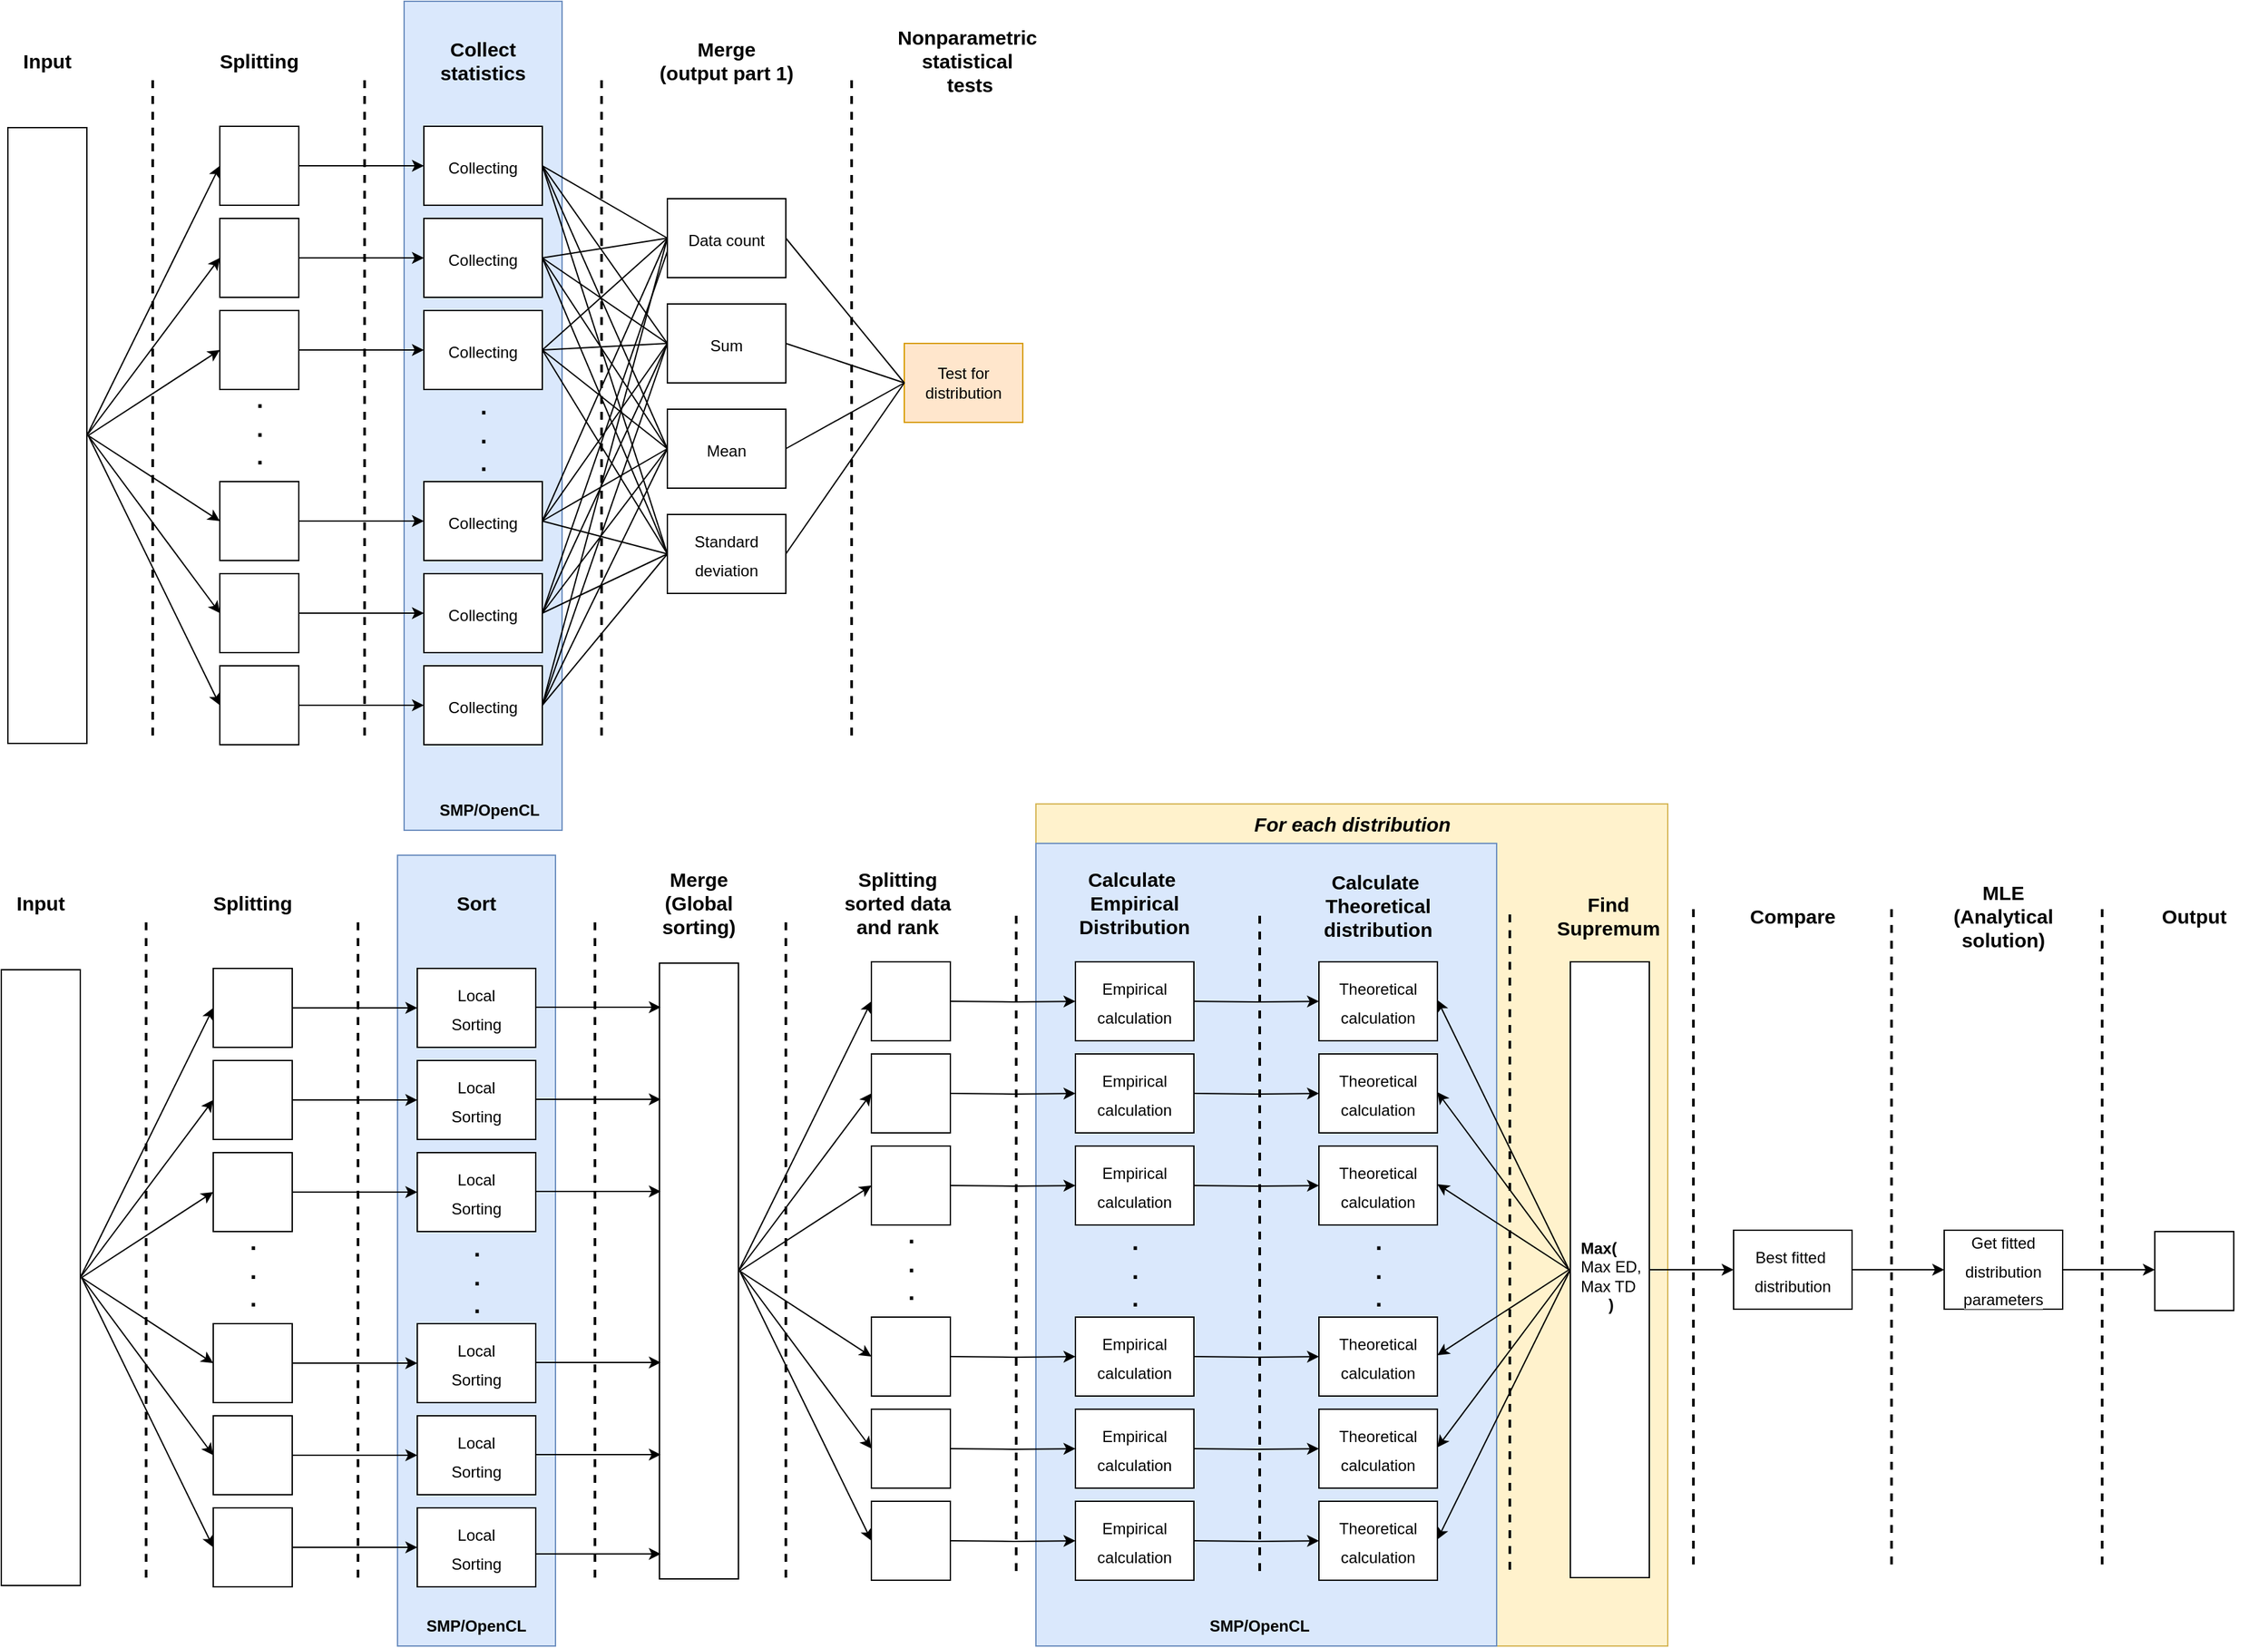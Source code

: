 <mxfile version="20.4.0" type="device"><diagram id="eLPc5tUWbJZB1un2NFlB" name="Page-1"><mxGraphModel dx="2764" dy="2681" grid="1" gridSize="10" guides="1" tooltips="1" connect="1" arrows="1" fold="1" page="1" pageScale="1" pageWidth="827" pageHeight="1169" math="0" shadow="0"><root><mxCell id="0"/><mxCell id="1" parent="0"/><mxCell id="69Upr-1iTI3OqV_PIC8w-229" value="" style="rounded=0;whiteSpace=wrap;html=1;fontSize=12;fillColor=#fff2cc;strokeColor=#d6b656;" vertex="1" parent="1"><mxGeometry x="940" y="-140" width="480" height="640" as="geometry"/></mxCell><mxCell id="69Upr-1iTI3OqV_PIC8w-259" value="" style="rounded=0;whiteSpace=wrap;html=1;fontSize=12;fillColor=#dae8fc;strokeColor=#6c8ebf;" vertex="1" parent="1"><mxGeometry x="940" y="-110" width="350" height="610" as="geometry"/></mxCell><mxCell id="69Upr-1iTI3OqV_PIC8w-257" value="" style="rounded=0;whiteSpace=wrap;html=1;fontSize=12;fillColor=#dae8fc;strokeColor=#6c8ebf;" vertex="1" parent="1"><mxGeometry x="455" y="-101" width="120" height="601" as="geometry"/></mxCell><mxCell id="69Upr-1iTI3OqV_PIC8w-159" value="" style="rounded=0;whiteSpace=wrap;html=1;fontSize=12;fillColor=#dae8fc;strokeColor=#6c8ebf;" vertex="1" parent="1"><mxGeometry x="460" y="-750" width="120" height="630" as="geometry"/></mxCell><mxCell id="69Upr-1iTI3OqV_PIC8w-7" value="" style="endArrow=none;dashed=1;html=1;rounded=0;strokeWidth=2;" edge="1" parent="1"><mxGeometry width="50" height="50" relative="1" as="geometry"><mxPoint x="269" y="-690" as="sourcePoint"/><mxPoint x="269" y="-186" as="targetPoint"/></mxGeometry></mxCell><mxCell id="69Upr-1iTI3OqV_PIC8w-10" value="" style="rounded=0;whiteSpace=wrap;html=1;rotation=90;" vertex="1" parent="1"><mxGeometry x="-45" y="-450" width="468" height="60" as="geometry"/></mxCell><mxCell id="69Upr-1iTI3OqV_PIC8w-11" value="&lt;font style=&quot;font-size: 15px;&quot;&gt;&lt;b&gt;Input&lt;/b&gt;&lt;/font&gt;" style="text;html=1;strokeColor=none;fillColor=none;align=center;verticalAlign=middle;whiteSpace=wrap;rounded=0;" vertex="1" parent="1"><mxGeometry x="159" y="-720" width="60" height="30" as="geometry"/></mxCell><mxCell id="69Upr-1iTI3OqV_PIC8w-12" value="&lt;font style=&quot;font-size: 15px;&quot;&gt;&lt;b&gt;Collect&lt;br&gt;statistics&lt;br&gt;&lt;/b&gt;&lt;/font&gt;" style="text;html=1;strokeColor=none;fillColor=none;align=center;verticalAlign=middle;whiteSpace=wrap;rounded=0;" vertex="1" parent="1"><mxGeometry x="480" y="-720" width="80" height="30" as="geometry"/></mxCell><mxCell id="69Upr-1iTI3OqV_PIC8w-13" value="&lt;font style=&quot;font-size: 15px;&quot;&gt;&lt;b&gt;&lt;div style=&quot;&quot;&gt;Nonparametric&amp;nbsp;&lt;/div&gt;&lt;div style=&quot;&quot;&gt;statistical&amp;nbsp; tests&lt;/div&gt;&lt;/b&gt;&lt;/font&gt;" style="text;html=1;strokeColor=none;fillColor=none;align=center;verticalAlign=middle;whiteSpace=wrap;rounded=0;" vertex="1" parent="1"><mxGeometry x="850" y="-720" width="80" height="30" as="geometry"/></mxCell><mxCell id="69Upr-1iTI3OqV_PIC8w-16" value="" style="endArrow=none;dashed=1;html=1;rounded=0;strokeWidth=2;" edge="1" parent="1"><mxGeometry width="50" height="50" relative="1" as="geometry"><mxPoint x="610" y="-690" as="sourcePoint"/><mxPoint x="610" y="-186" as="targetPoint"/></mxGeometry></mxCell><mxCell id="69Upr-1iTI3OqV_PIC8w-17" value="" style="endArrow=none;dashed=1;html=1;rounded=0;strokeWidth=2;" edge="1" parent="1"><mxGeometry width="50" height="50" relative="1" as="geometry"><mxPoint x="800" y="-690" as="sourcePoint"/><mxPoint x="800" y="-186" as="targetPoint"/></mxGeometry></mxCell><mxCell id="69Upr-1iTI3OqV_PIC8w-19" value="&lt;font style=&quot;font-size: 15px;&quot;&gt;&lt;b&gt;Splitting&lt;/b&gt;&lt;/font&gt;" style="text;html=1;strokeColor=none;fillColor=none;align=center;verticalAlign=middle;whiteSpace=wrap;rounded=0;" vertex="1" parent="1"><mxGeometry x="320" y="-720" width="60" height="30" as="geometry"/></mxCell><mxCell id="69Upr-1iTI3OqV_PIC8w-42" style="edgeStyle=orthogonalEdgeStyle;rounded=0;orthogonalLoop=1;jettySize=auto;html=1;exitX=1;exitY=0.5;exitDx=0;exitDy=0;entryX=0;entryY=0.5;entryDx=0;entryDy=0;strokeWidth=1;fontSize=12;" edge="1" parent="1" source="69Upr-1iTI3OqV_PIC8w-20" target="69Upr-1iTI3OqV_PIC8w-35"><mxGeometry relative="1" as="geometry"/></mxCell><mxCell id="69Upr-1iTI3OqV_PIC8w-20" value="" style="whiteSpace=wrap;html=1;aspect=fixed;fontSize=15;" vertex="1" parent="1"><mxGeometry x="320" y="-655" width="60" height="60" as="geometry"/></mxCell><mxCell id="69Upr-1iTI3OqV_PIC8w-44" style="edgeStyle=orthogonalEdgeStyle;rounded=0;orthogonalLoop=1;jettySize=auto;html=1;exitX=1;exitY=0.5;exitDx=0;exitDy=0;entryX=0;entryY=0.5;entryDx=0;entryDy=0;strokeWidth=1;fontSize=12;" edge="1" parent="1" source="69Upr-1iTI3OqV_PIC8w-22" target="69Upr-1iTI3OqV_PIC8w-36"><mxGeometry relative="1" as="geometry"/></mxCell><mxCell id="69Upr-1iTI3OqV_PIC8w-22" value="" style="whiteSpace=wrap;html=1;aspect=fixed;fontSize=15;" vertex="1" parent="1"><mxGeometry x="320" y="-585" width="60" height="60" as="geometry"/></mxCell><mxCell id="69Upr-1iTI3OqV_PIC8w-45" value="" style="edgeStyle=orthogonalEdgeStyle;rounded=0;orthogonalLoop=1;jettySize=auto;html=1;strokeWidth=1;fontSize=12;" edge="1" parent="1" source="69Upr-1iTI3OqV_PIC8w-23" target="69Upr-1iTI3OqV_PIC8w-37"><mxGeometry relative="1" as="geometry"/></mxCell><mxCell id="69Upr-1iTI3OqV_PIC8w-23" value="" style="whiteSpace=wrap;html=1;aspect=fixed;fontSize=15;" vertex="1" parent="1"><mxGeometry x="320" y="-515" width="60" height="60" as="geometry"/></mxCell><mxCell id="69Upr-1iTI3OqV_PIC8w-48" value="" style="edgeStyle=orthogonalEdgeStyle;rounded=0;orthogonalLoop=1;jettySize=auto;html=1;strokeWidth=1;fontSize=12;" edge="1" parent="1" source="69Upr-1iTI3OqV_PIC8w-24" target="69Upr-1iTI3OqV_PIC8w-40"><mxGeometry relative="1" as="geometry"/></mxCell><mxCell id="69Upr-1iTI3OqV_PIC8w-24" value="" style="whiteSpace=wrap;html=1;aspect=fixed;fontSize=15;" vertex="1" parent="1"><mxGeometry x="320" y="-245" width="60" height="60" as="geometry"/></mxCell><mxCell id="69Upr-1iTI3OqV_PIC8w-47" value="" style="edgeStyle=orthogonalEdgeStyle;rounded=0;orthogonalLoop=1;jettySize=auto;html=1;strokeWidth=1;fontSize=12;" edge="1" parent="1" source="69Upr-1iTI3OqV_PIC8w-25" target="69Upr-1iTI3OqV_PIC8w-39"><mxGeometry relative="1" as="geometry"/></mxCell><mxCell id="69Upr-1iTI3OqV_PIC8w-25" value="" style="whiteSpace=wrap;html=1;aspect=fixed;fontSize=15;" vertex="1" parent="1"><mxGeometry x="320" y="-315" width="60" height="60" as="geometry"/></mxCell><mxCell id="69Upr-1iTI3OqV_PIC8w-46" value="" style="edgeStyle=orthogonalEdgeStyle;rounded=0;orthogonalLoop=1;jettySize=auto;html=1;strokeWidth=1;fontSize=12;" edge="1" parent="1" source="69Upr-1iTI3OqV_PIC8w-26" target="69Upr-1iTI3OqV_PIC8w-38"><mxGeometry relative="1" as="geometry"/></mxCell><mxCell id="69Upr-1iTI3OqV_PIC8w-26" value="" style="whiteSpace=wrap;html=1;aspect=fixed;fontSize=15;" vertex="1" parent="1"><mxGeometry x="320" y="-385" width="60" height="60" as="geometry"/></mxCell><mxCell id="69Upr-1iTI3OqV_PIC8w-27" value="&lt;b style=&quot;font-size: 18px;&quot;&gt;.&lt;br&gt;.&lt;br&gt;.&lt;/b&gt;" style="text;html=1;align=center;verticalAlign=middle;resizable=0;points=[];autosize=1;strokeColor=none;fillColor=none;fontSize=15;" vertex="1" parent="1"><mxGeometry x="335" y="-465" width="30" height="80" as="geometry"/></mxCell><mxCell id="69Upr-1iTI3OqV_PIC8w-28" value="" style="endArrow=classic;html=1;rounded=0;strokeWidth=1;fontSize=18;exitX=0.5;exitY=0;exitDx=0;exitDy=0;entryX=0;entryY=0.5;entryDx=0;entryDy=0;" edge="1" parent="1" source="69Upr-1iTI3OqV_PIC8w-10" target="69Upr-1iTI3OqV_PIC8w-20"><mxGeometry width="50" height="50" relative="1" as="geometry"><mxPoint x="423" y="-415" as="sourcePoint"/><mxPoint x="473" y="-465" as="targetPoint"/></mxGeometry></mxCell><mxCell id="69Upr-1iTI3OqV_PIC8w-29" value="" style="endArrow=classic;html=1;rounded=0;strokeWidth=1;fontSize=18;exitX=0.5;exitY=0;exitDx=0;exitDy=0;entryX=0;entryY=0.5;entryDx=0;entryDy=0;" edge="1" parent="1" source="69Upr-1iTI3OqV_PIC8w-10" target="69Upr-1iTI3OqV_PIC8w-22"><mxGeometry width="50" height="50" relative="1" as="geometry"><mxPoint x="229" y="-410" as="sourcePoint"/><mxPoint x="330" y="-615" as="targetPoint"/></mxGeometry></mxCell><mxCell id="69Upr-1iTI3OqV_PIC8w-30" value="" style="endArrow=classic;html=1;rounded=0;strokeWidth=1;fontSize=18;entryX=0;entryY=0.5;entryDx=0;entryDy=0;" edge="1" parent="1" target="69Upr-1iTI3OqV_PIC8w-23"><mxGeometry width="50" height="50" relative="1" as="geometry"><mxPoint x="220" y="-420" as="sourcePoint"/><mxPoint x="330" y="-545" as="targetPoint"/></mxGeometry></mxCell><mxCell id="69Upr-1iTI3OqV_PIC8w-31" value="" style="endArrow=classic;html=1;rounded=0;strokeWidth=1;fontSize=18;entryX=0;entryY=0.5;entryDx=0;entryDy=0;" edge="1" parent="1" target="69Upr-1iTI3OqV_PIC8w-26"><mxGeometry width="50" height="50" relative="1" as="geometry"><mxPoint x="220" y="-420" as="sourcePoint"/><mxPoint x="340" y="-535" as="targetPoint"/></mxGeometry></mxCell><mxCell id="69Upr-1iTI3OqV_PIC8w-32" value="" style="endArrow=classic;html=1;rounded=0;strokeWidth=1;fontSize=18;entryX=0;entryY=0.5;entryDx=0;entryDy=0;" edge="1" parent="1" target="69Upr-1iTI3OqV_PIC8w-25"><mxGeometry width="50" height="50" relative="1" as="geometry"><mxPoint x="220" y="-420" as="sourcePoint"/><mxPoint x="350" y="-525" as="targetPoint"/></mxGeometry></mxCell><mxCell id="69Upr-1iTI3OqV_PIC8w-33" value="" style="endArrow=classic;html=1;rounded=0;strokeWidth=1;fontSize=18;entryX=0;entryY=0.5;entryDx=0;entryDy=0;" edge="1" parent="1" target="69Upr-1iTI3OqV_PIC8w-24"><mxGeometry width="50" height="50" relative="1" as="geometry"><mxPoint x="220" y="-420" as="sourcePoint"/><mxPoint x="360" y="-515" as="targetPoint"/></mxGeometry></mxCell><mxCell id="69Upr-1iTI3OqV_PIC8w-34" value="" style="endArrow=none;dashed=1;html=1;rounded=0;strokeWidth=2;" edge="1" parent="1"><mxGeometry width="50" height="50" relative="1" as="geometry"><mxPoint x="430" y="-690" as="sourcePoint"/><mxPoint x="430" y="-186" as="targetPoint"/></mxGeometry></mxCell><mxCell id="69Upr-1iTI3OqV_PIC8w-35" value="&lt;font style=&quot;font-size: 12px;&quot;&gt;Collecting&lt;/font&gt;" style="rounded=0;whiteSpace=wrap;html=1;fontSize=18;" vertex="1" parent="1"><mxGeometry x="475" y="-655" width="90" height="60" as="geometry"/></mxCell><mxCell id="69Upr-1iTI3OqV_PIC8w-36" value="&lt;font style=&quot;font-size: 12px;&quot;&gt;Collecting&lt;/font&gt;" style="rounded=0;whiteSpace=wrap;html=1;fontSize=18;" vertex="1" parent="1"><mxGeometry x="475" y="-585" width="90" height="60" as="geometry"/></mxCell><mxCell id="69Upr-1iTI3OqV_PIC8w-37" value="&lt;font style=&quot;font-size: 12px;&quot;&gt;Collecting&lt;/font&gt;" style="rounded=0;whiteSpace=wrap;html=1;fontSize=18;" vertex="1" parent="1"><mxGeometry x="475" y="-515" width="90" height="60" as="geometry"/></mxCell><mxCell id="69Upr-1iTI3OqV_PIC8w-38" value="&lt;font style=&quot;font-size: 12px;&quot;&gt;Collecting&lt;/font&gt;" style="rounded=0;whiteSpace=wrap;html=1;fontSize=18;" vertex="1" parent="1"><mxGeometry x="475" y="-385" width="90" height="60" as="geometry"/></mxCell><mxCell id="69Upr-1iTI3OqV_PIC8w-39" value="&lt;font style=&quot;font-size: 12px;&quot;&gt;Collecting&lt;/font&gt;" style="rounded=0;whiteSpace=wrap;html=1;fontSize=18;" vertex="1" parent="1"><mxGeometry x="475" y="-315" width="90" height="60" as="geometry"/></mxCell><mxCell id="69Upr-1iTI3OqV_PIC8w-40" value="&lt;font style=&quot;font-size: 12px;&quot;&gt;Collecting&lt;/font&gt;" style="rounded=0;whiteSpace=wrap;html=1;fontSize=18;" vertex="1" parent="1"><mxGeometry x="475" y="-245" width="90" height="60" as="geometry"/></mxCell><mxCell id="69Upr-1iTI3OqV_PIC8w-41" value="&lt;b style=&quot;font-size: 18px;&quot;&gt;.&lt;br&gt;.&lt;br&gt;.&lt;/b&gt;" style="text;html=1;align=center;verticalAlign=middle;resizable=0;points=[];autosize=1;strokeColor=none;fillColor=none;fontSize=15;" vertex="1" parent="1"><mxGeometry x="505" y="-460" width="30" height="80" as="geometry"/></mxCell><mxCell id="69Upr-1iTI3OqV_PIC8w-49" value="&lt;font style=&quot;font-size: 15px;&quot;&gt;&lt;b&gt;&lt;div style=&quot;&quot;&gt;Merge&lt;/div&gt;&lt;div style=&quot;&quot;&gt;(output part 1)&lt;/div&gt;&lt;/b&gt;&lt;/font&gt;" style="text;html=1;strokeColor=none;fillColor=none;align=center;verticalAlign=middle;whiteSpace=wrap;rounded=0;" vertex="1" parent="1"><mxGeometry x="650" y="-720" width="110" height="30" as="geometry"/></mxCell><mxCell id="69Upr-1iTI3OqV_PIC8w-50" value="&lt;font style=&quot;font-size: 12px;&quot;&gt;Data count&lt;/font&gt;" style="rounded=0;whiteSpace=wrap;html=1;fontSize=18;" vertex="1" parent="1"><mxGeometry x="660" y="-600" width="90" height="60" as="geometry"/></mxCell><mxCell id="69Upr-1iTI3OqV_PIC8w-51" value="&lt;font style=&quot;font-size: 12px;&quot;&gt;Sum&lt;/font&gt;" style="rounded=0;whiteSpace=wrap;html=1;fontSize=18;" vertex="1" parent="1"><mxGeometry x="660" y="-520" width="90" height="60" as="geometry"/></mxCell><mxCell id="69Upr-1iTI3OqV_PIC8w-52" value="&lt;div&gt;&lt;span style=&quot;font-size: 12px;&quot;&gt;Mean&lt;/span&gt;&lt;/div&gt;" style="rounded=0;whiteSpace=wrap;html=1;fontSize=18;" vertex="1" parent="1"><mxGeometry x="660" y="-440" width="90" height="60" as="geometry"/></mxCell><mxCell id="69Upr-1iTI3OqV_PIC8w-53" value="&lt;div&gt;&lt;span style=&quot;font-size: 12px;&quot;&gt;Standard deviation&lt;/span&gt;&lt;/div&gt;" style="rounded=0;whiteSpace=wrap;html=1;fontSize=18;" vertex="1" parent="1"><mxGeometry x="660" y="-360" width="90" height="60" as="geometry"/></mxCell><mxCell id="69Upr-1iTI3OqV_PIC8w-55" value="" style="endArrow=none;html=1;rounded=0;strokeWidth=1;fontSize=12;exitX=1;exitY=0.5;exitDx=0;exitDy=0;entryX=0;entryY=0.5;entryDx=0;entryDy=0;" edge="1" parent="1" source="69Upr-1iTI3OqV_PIC8w-35" target="69Upr-1iTI3OqV_PIC8w-50"><mxGeometry width="50" height="50" relative="1" as="geometry"><mxPoint x="390" y="-380" as="sourcePoint"/><mxPoint x="440" y="-430" as="targetPoint"/></mxGeometry></mxCell><mxCell id="69Upr-1iTI3OqV_PIC8w-56" value="" style="endArrow=none;html=1;rounded=0;strokeWidth=1;fontSize=12;exitX=1;exitY=0.5;exitDx=0;exitDy=0;entryX=0;entryY=0.5;entryDx=0;entryDy=0;" edge="1" parent="1" source="69Upr-1iTI3OqV_PIC8w-35" target="69Upr-1iTI3OqV_PIC8w-51"><mxGeometry width="50" height="50" relative="1" as="geometry"><mxPoint x="575" y="-615" as="sourcePoint"/><mxPoint x="670" y="-560" as="targetPoint"/></mxGeometry></mxCell><mxCell id="69Upr-1iTI3OqV_PIC8w-57" value="" style="endArrow=none;html=1;rounded=0;strokeWidth=1;fontSize=12;entryX=0;entryY=0.5;entryDx=0;entryDy=0;exitX=1;exitY=0.5;exitDx=0;exitDy=0;" edge="1" parent="1" source="69Upr-1iTI3OqV_PIC8w-35" target="69Upr-1iTI3OqV_PIC8w-52"><mxGeometry width="50" height="50" relative="1" as="geometry"><mxPoint x="570" y="-620" as="sourcePoint"/><mxPoint x="680" y="-550" as="targetPoint"/></mxGeometry></mxCell><mxCell id="69Upr-1iTI3OqV_PIC8w-58" value="" style="endArrow=none;html=1;rounded=0;strokeWidth=1;fontSize=12;entryX=0;entryY=0.5;entryDx=0;entryDy=0;exitX=1;exitY=0.5;exitDx=0;exitDy=0;" edge="1" parent="1" source="69Upr-1iTI3OqV_PIC8w-35" target="69Upr-1iTI3OqV_PIC8w-53"><mxGeometry width="50" height="50" relative="1" as="geometry"><mxPoint x="575" y="-615" as="sourcePoint"/><mxPoint x="670" y="-400" as="targetPoint"/></mxGeometry></mxCell><mxCell id="69Upr-1iTI3OqV_PIC8w-71" value="" style="endArrow=none;html=1;rounded=0;strokeWidth=1;fontSize=12;exitX=1;exitY=0.5;exitDx=0;exitDy=0;entryX=0;entryY=0.5;entryDx=0;entryDy=0;" edge="1" parent="1" source="69Upr-1iTI3OqV_PIC8w-36" target="69Upr-1iTI3OqV_PIC8w-50"><mxGeometry width="50" height="50" relative="1" as="geometry"><mxPoint x="575" y="-615" as="sourcePoint"/><mxPoint x="670" y="-560" as="targetPoint"/></mxGeometry></mxCell><mxCell id="69Upr-1iTI3OqV_PIC8w-72" value="" style="endArrow=none;html=1;rounded=0;strokeWidth=1;fontSize=12;exitX=1;exitY=0.5;exitDx=0;exitDy=0;entryX=0;entryY=0.5;entryDx=0;entryDy=0;" edge="1" parent="1" source="69Upr-1iTI3OqV_PIC8w-36" target="69Upr-1iTI3OqV_PIC8w-51"><mxGeometry width="50" height="50" relative="1" as="geometry"><mxPoint x="575" y="-545" as="sourcePoint"/><mxPoint x="670" y="-560" as="targetPoint"/></mxGeometry></mxCell><mxCell id="69Upr-1iTI3OqV_PIC8w-73" value="" style="endArrow=none;html=1;rounded=0;strokeWidth=1;fontSize=12;entryX=0;entryY=0.5;entryDx=0;entryDy=0;exitX=1;exitY=0.5;exitDx=0;exitDy=0;" edge="1" parent="1" source="69Upr-1iTI3OqV_PIC8w-36" target="69Upr-1iTI3OqV_PIC8w-52"><mxGeometry width="50" height="50" relative="1" as="geometry"><mxPoint x="570" y="-550" as="sourcePoint"/><mxPoint x="670" y="-480" as="targetPoint"/></mxGeometry></mxCell><mxCell id="69Upr-1iTI3OqV_PIC8w-74" value="" style="endArrow=none;html=1;rounded=0;strokeWidth=1;fontSize=12;entryX=0;entryY=0.5;entryDx=0;entryDy=0;exitX=1;exitY=0.5;exitDx=0;exitDy=0;" edge="1" parent="1" source="69Upr-1iTI3OqV_PIC8w-36" target="69Upr-1iTI3OqV_PIC8w-53"><mxGeometry width="50" height="50" relative="1" as="geometry"><mxPoint x="575" y="-545" as="sourcePoint"/><mxPoint x="670" y="-400" as="targetPoint"/></mxGeometry></mxCell><mxCell id="69Upr-1iTI3OqV_PIC8w-75" value="" style="endArrow=none;html=1;rounded=0;strokeWidth=1;fontSize=12;entryX=0;entryY=0.5;entryDx=0;entryDy=0;exitX=1;exitY=0.5;exitDx=0;exitDy=0;" edge="1" parent="1" source="69Upr-1iTI3OqV_PIC8w-37" target="69Upr-1iTI3OqV_PIC8w-50"><mxGeometry width="50" height="50" relative="1" as="geometry"><mxPoint x="585" y="-535" as="sourcePoint"/><mxPoint x="680" y="-390" as="targetPoint"/></mxGeometry></mxCell><mxCell id="69Upr-1iTI3OqV_PIC8w-76" value="" style="endArrow=none;html=1;rounded=0;strokeWidth=1;fontSize=12;entryX=0;entryY=0.5;entryDx=0;entryDy=0;exitX=1;exitY=0.5;exitDx=0;exitDy=0;" edge="1" parent="1" source="69Upr-1iTI3OqV_PIC8w-37" target="69Upr-1iTI3OqV_PIC8w-51"><mxGeometry width="50" height="50" relative="1" as="geometry"><mxPoint x="575" y="-475" as="sourcePoint"/><mxPoint x="670" y="-560" as="targetPoint"/></mxGeometry></mxCell><mxCell id="69Upr-1iTI3OqV_PIC8w-78" value="" style="endArrow=none;html=1;rounded=0;strokeWidth=1;fontSize=12;entryX=0;entryY=0.5;entryDx=0;entryDy=0;exitX=1;exitY=0.5;exitDx=0;exitDy=0;" edge="1" parent="1" source="69Upr-1iTI3OqV_PIC8w-37" target="69Upr-1iTI3OqV_PIC8w-52"><mxGeometry width="50" height="50" relative="1" as="geometry"><mxPoint x="570" y="-490" as="sourcePoint"/><mxPoint x="670" y="-480" as="targetPoint"/></mxGeometry></mxCell><mxCell id="69Upr-1iTI3OqV_PIC8w-79" value="" style="endArrow=none;html=1;rounded=0;strokeWidth=1;fontSize=12;entryX=0;entryY=0.5;entryDx=0;entryDy=0;exitX=1;exitY=0.5;exitDx=0;exitDy=0;" edge="1" parent="1" source="69Upr-1iTI3OqV_PIC8w-37" target="69Upr-1iTI3OqV_PIC8w-53"><mxGeometry width="50" height="50" relative="1" as="geometry"><mxPoint x="575" y="-475" as="sourcePoint"/><mxPoint x="670" y="-400" as="targetPoint"/></mxGeometry></mxCell><mxCell id="69Upr-1iTI3OqV_PIC8w-80" value="" style="endArrow=none;html=1;rounded=0;strokeWidth=1;fontSize=12;entryX=0;entryY=0.5;entryDx=0;entryDy=0;exitX=1;exitY=0.5;exitDx=0;exitDy=0;" edge="1" parent="1" source="69Upr-1iTI3OqV_PIC8w-38" target="69Upr-1iTI3OqV_PIC8w-50"><mxGeometry width="50" height="50" relative="1" as="geometry"><mxPoint x="585" y="-465" as="sourcePoint"/><mxPoint x="680" y="-390" as="targetPoint"/></mxGeometry></mxCell><mxCell id="69Upr-1iTI3OqV_PIC8w-81" value="" style="endArrow=none;html=1;rounded=0;strokeWidth=1;fontSize=12;entryX=0;entryY=0.5;entryDx=0;entryDy=0;exitX=1;exitY=0.5;exitDx=0;exitDy=0;" edge="1" parent="1" source="69Upr-1iTI3OqV_PIC8w-38" target="69Upr-1iTI3OqV_PIC8w-51"><mxGeometry width="50" height="50" relative="1" as="geometry"><mxPoint x="570" y="-360" as="sourcePoint"/><mxPoint x="670" y="-560" as="targetPoint"/></mxGeometry></mxCell><mxCell id="69Upr-1iTI3OqV_PIC8w-82" value="" style="endArrow=none;html=1;rounded=0;strokeWidth=1;fontSize=12;entryX=0;entryY=0.5;entryDx=0;entryDy=0;exitX=1;exitY=0.5;exitDx=0;exitDy=0;" edge="1" parent="1" source="69Upr-1iTI3OqV_PIC8w-38" target="69Upr-1iTI3OqV_PIC8w-52"><mxGeometry width="50" height="50" relative="1" as="geometry"><mxPoint x="580" y="-330" as="sourcePoint"/><mxPoint x="670" y="-480" as="targetPoint"/></mxGeometry></mxCell><mxCell id="69Upr-1iTI3OqV_PIC8w-83" value="" style="endArrow=none;html=1;rounded=0;strokeWidth=1;fontSize=12;entryX=0;entryY=0.5;entryDx=0;entryDy=0;exitX=1;exitY=0.5;exitDx=0;exitDy=0;" edge="1" parent="1" source="69Upr-1iTI3OqV_PIC8w-38" target="69Upr-1iTI3OqV_PIC8w-53"><mxGeometry width="50" height="50" relative="1" as="geometry"><mxPoint x="575" y="-345" as="sourcePoint"/><mxPoint x="670" y="-400" as="targetPoint"/></mxGeometry></mxCell><mxCell id="69Upr-1iTI3OqV_PIC8w-84" value="" style="endArrow=none;html=1;rounded=0;strokeWidth=1;fontSize=12;exitX=1;exitY=0.5;exitDx=0;exitDy=0;" edge="1" parent="1" source="69Upr-1iTI3OqV_PIC8w-39"><mxGeometry width="50" height="50" relative="1" as="geometry"><mxPoint x="575" y="-345" as="sourcePoint"/><mxPoint x="660" y="-330" as="targetPoint"/></mxGeometry></mxCell><mxCell id="69Upr-1iTI3OqV_PIC8w-85" value="" style="endArrow=none;html=1;rounded=0;strokeWidth=1;fontSize=12;exitX=1;exitY=0.5;exitDx=0;exitDy=0;entryX=0;entryY=0.5;entryDx=0;entryDy=0;" edge="1" parent="1" source="69Upr-1iTI3OqV_PIC8w-40" target="69Upr-1iTI3OqV_PIC8w-53"><mxGeometry width="50" height="50" relative="1" as="geometry"><mxPoint x="575" y="-275" as="sourcePoint"/><mxPoint x="670" y="-320" as="targetPoint"/></mxGeometry></mxCell><mxCell id="69Upr-1iTI3OqV_PIC8w-86" value="" style="endArrow=none;html=1;rounded=0;strokeWidth=1;fontSize=12;entryX=0;entryY=0.5;entryDx=0;entryDy=0;exitX=1;exitY=0.5;exitDx=0;exitDy=0;" edge="1" parent="1" source="69Upr-1iTI3OqV_PIC8w-40" target="69Upr-1iTI3OqV_PIC8w-52"><mxGeometry width="50" height="50" relative="1" as="geometry"><mxPoint x="570" y="-220" as="sourcePoint"/><mxPoint x="670" y="-320" as="targetPoint"/></mxGeometry></mxCell><mxCell id="69Upr-1iTI3OqV_PIC8w-87" value="" style="endArrow=none;html=1;rounded=0;strokeWidth=1;fontSize=12;entryX=0;entryY=0.5;entryDx=0;entryDy=0;exitX=1;exitY=0.5;exitDx=0;exitDy=0;" edge="1" parent="1" source="69Upr-1iTI3OqV_PIC8w-39" target="69Upr-1iTI3OqV_PIC8w-52"><mxGeometry width="50" height="50" relative="1" as="geometry"><mxPoint x="580" y="-210" as="sourcePoint"/><mxPoint x="670" y="-400" as="targetPoint"/></mxGeometry></mxCell><mxCell id="69Upr-1iTI3OqV_PIC8w-88" value="" style="endArrow=none;html=1;rounded=0;strokeWidth=1;fontSize=12;entryX=0;entryY=0.5;entryDx=0;entryDy=0;exitX=1;exitY=0.5;exitDx=0;exitDy=0;" edge="1" parent="1" source="69Upr-1iTI3OqV_PIC8w-40" target="69Upr-1iTI3OqV_PIC8w-51"><mxGeometry width="50" height="50" relative="1" as="geometry"><mxPoint x="590" y="-200" as="sourcePoint"/><mxPoint x="680" y="-390" as="targetPoint"/></mxGeometry></mxCell><mxCell id="69Upr-1iTI3OqV_PIC8w-89" value="" style="endArrow=none;html=1;rounded=0;strokeWidth=1;fontSize=12;entryX=0;entryY=0.5;entryDx=0;entryDy=0;exitX=1;exitY=0.5;exitDx=0;exitDy=0;" edge="1" parent="1" source="69Upr-1iTI3OqV_PIC8w-40" target="69Upr-1iTI3OqV_PIC8w-50"><mxGeometry width="50" height="50" relative="1" as="geometry"><mxPoint x="575" y="-205" as="sourcePoint"/><mxPoint x="670" y="-480" as="targetPoint"/></mxGeometry></mxCell><mxCell id="69Upr-1iTI3OqV_PIC8w-90" value="" style="endArrow=none;html=1;rounded=0;strokeWidth=1;fontSize=12;exitX=1;exitY=0.5;exitDx=0;exitDy=0;" edge="1" parent="1" source="69Upr-1iTI3OqV_PIC8w-39"><mxGeometry width="50" height="50" relative="1" as="geometry"><mxPoint x="585" y="-195" as="sourcePoint"/><mxPoint x="660" y="-490" as="targetPoint"/></mxGeometry></mxCell><mxCell id="69Upr-1iTI3OqV_PIC8w-91" value="" style="endArrow=none;html=1;rounded=0;strokeWidth=1;fontSize=12;exitX=1;exitY=0.5;exitDx=0;exitDy=0;" edge="1" parent="1" source="69Upr-1iTI3OqV_PIC8w-39"><mxGeometry width="50" height="50" relative="1" as="geometry"><mxPoint x="570" y="-290" as="sourcePoint"/><mxPoint x="660" y="-560" as="targetPoint"/></mxGeometry></mxCell><mxCell id="69Upr-1iTI3OqV_PIC8w-95" value="" style="endArrow=none;dashed=1;html=1;rounded=0;strokeWidth=2;" edge="1" parent="1"><mxGeometry width="50" height="50" relative="1" as="geometry"><mxPoint x="264" y="-50" as="sourcePoint"/><mxPoint x="264" y="454" as="targetPoint"/></mxGeometry></mxCell><mxCell id="69Upr-1iTI3OqV_PIC8w-97" value="&lt;font style=&quot;font-size: 15px;&quot;&gt;&lt;b&gt;Input&lt;/b&gt;&lt;/font&gt;" style="text;html=1;strokeColor=none;fillColor=none;align=center;verticalAlign=middle;whiteSpace=wrap;rounded=0;" vertex="1" parent="1"><mxGeometry x="154" y="-80" width="60" height="30" as="geometry"/></mxCell><mxCell id="69Upr-1iTI3OqV_PIC8w-99" value="" style="endArrow=none;dashed=1;html=1;rounded=0;strokeWidth=2;" edge="1" parent="1"><mxGeometry width="50" height="50" relative="1" as="geometry"><mxPoint x="605" y="-50" as="sourcePoint"/><mxPoint x="605" y="454" as="targetPoint"/></mxGeometry></mxCell><mxCell id="69Upr-1iTI3OqV_PIC8w-100" value="" style="endArrow=none;dashed=1;html=1;rounded=0;strokeWidth=2;" edge="1" parent="1"><mxGeometry width="50" height="50" relative="1" as="geometry"><mxPoint x="750" y="-50" as="sourcePoint"/><mxPoint x="750" y="454" as="targetPoint"/></mxGeometry></mxCell><mxCell id="69Upr-1iTI3OqV_PIC8w-101" value="&lt;font style=&quot;font-size: 15px;&quot;&gt;&lt;b&gt;Splitting&lt;/b&gt;&lt;/font&gt;" style="text;html=1;strokeColor=none;fillColor=none;align=center;verticalAlign=middle;whiteSpace=wrap;rounded=0;" vertex="1" parent="1"><mxGeometry x="315" y="-80" width="60" height="30" as="geometry"/></mxCell><mxCell id="69Upr-1iTI3OqV_PIC8w-102" style="edgeStyle=orthogonalEdgeStyle;rounded=0;orthogonalLoop=1;jettySize=auto;html=1;exitX=1;exitY=0.5;exitDx=0;exitDy=0;entryX=0;entryY=0.5;entryDx=0;entryDy=0;strokeWidth=1;fontSize=12;" edge="1" parent="1" source="69Upr-1iTI3OqV_PIC8w-103" target="69Upr-1iTI3OqV_PIC8w-122"><mxGeometry relative="1" as="geometry"/></mxCell><mxCell id="69Upr-1iTI3OqV_PIC8w-103" value="" style="whiteSpace=wrap;html=1;aspect=fixed;fontSize=15;" vertex="1" parent="1"><mxGeometry x="315" y="-15" width="60" height="60" as="geometry"/></mxCell><mxCell id="69Upr-1iTI3OqV_PIC8w-104" style="edgeStyle=orthogonalEdgeStyle;rounded=0;orthogonalLoop=1;jettySize=auto;html=1;exitX=1;exitY=0.5;exitDx=0;exitDy=0;entryX=0;entryY=0.5;entryDx=0;entryDy=0;strokeWidth=1;fontSize=12;" edge="1" parent="1" source="69Upr-1iTI3OqV_PIC8w-105" target="69Upr-1iTI3OqV_PIC8w-123"><mxGeometry relative="1" as="geometry"/></mxCell><mxCell id="69Upr-1iTI3OqV_PIC8w-105" value="" style="whiteSpace=wrap;html=1;aspect=fixed;fontSize=15;" vertex="1" parent="1"><mxGeometry x="315" y="55" width="60" height="60" as="geometry"/></mxCell><mxCell id="69Upr-1iTI3OqV_PIC8w-106" value="" style="edgeStyle=orthogonalEdgeStyle;rounded=0;orthogonalLoop=1;jettySize=auto;html=1;strokeWidth=1;fontSize=12;" edge="1" parent="1" source="69Upr-1iTI3OqV_PIC8w-107" target="69Upr-1iTI3OqV_PIC8w-124"><mxGeometry relative="1" as="geometry"/></mxCell><mxCell id="69Upr-1iTI3OqV_PIC8w-107" value="" style="whiteSpace=wrap;html=1;aspect=fixed;fontSize=15;" vertex="1" parent="1"><mxGeometry x="315" y="125" width="60" height="60" as="geometry"/></mxCell><mxCell id="69Upr-1iTI3OqV_PIC8w-108" value="" style="edgeStyle=orthogonalEdgeStyle;rounded=0;orthogonalLoop=1;jettySize=auto;html=1;strokeWidth=1;fontSize=12;" edge="1" parent="1" source="69Upr-1iTI3OqV_PIC8w-109" target="69Upr-1iTI3OqV_PIC8w-127"><mxGeometry relative="1" as="geometry"/></mxCell><mxCell id="69Upr-1iTI3OqV_PIC8w-109" value="" style="whiteSpace=wrap;html=1;aspect=fixed;fontSize=15;" vertex="1" parent="1"><mxGeometry x="315" y="395" width="60" height="60" as="geometry"/></mxCell><mxCell id="69Upr-1iTI3OqV_PIC8w-110" value="" style="edgeStyle=orthogonalEdgeStyle;rounded=0;orthogonalLoop=1;jettySize=auto;html=1;strokeWidth=1;fontSize=12;" edge="1" parent="1" source="69Upr-1iTI3OqV_PIC8w-111" target="69Upr-1iTI3OqV_PIC8w-126"><mxGeometry relative="1" as="geometry"/></mxCell><mxCell id="69Upr-1iTI3OqV_PIC8w-111" value="" style="whiteSpace=wrap;html=1;aspect=fixed;fontSize=15;" vertex="1" parent="1"><mxGeometry x="315" y="325" width="60" height="60" as="geometry"/></mxCell><mxCell id="69Upr-1iTI3OqV_PIC8w-112" value="" style="edgeStyle=orthogonalEdgeStyle;rounded=0;orthogonalLoop=1;jettySize=auto;html=1;strokeWidth=1;fontSize=12;" edge="1" parent="1" source="69Upr-1iTI3OqV_PIC8w-113" target="69Upr-1iTI3OqV_PIC8w-125"><mxGeometry relative="1" as="geometry"/></mxCell><mxCell id="69Upr-1iTI3OqV_PIC8w-113" value="" style="whiteSpace=wrap;html=1;aspect=fixed;fontSize=15;" vertex="1" parent="1"><mxGeometry x="315" y="255" width="60" height="60" as="geometry"/></mxCell><mxCell id="69Upr-1iTI3OqV_PIC8w-114" value="&lt;b style=&quot;font-size: 18px;&quot;&gt;.&lt;br&gt;.&lt;br&gt;.&lt;/b&gt;" style="text;html=1;align=center;verticalAlign=middle;resizable=0;points=[];autosize=1;strokeColor=none;fillColor=none;fontSize=15;" vertex="1" parent="1"><mxGeometry x="330" y="175" width="30" height="80" as="geometry"/></mxCell><mxCell id="69Upr-1iTI3OqV_PIC8w-121" value="" style="endArrow=none;dashed=1;html=1;rounded=0;strokeWidth=2;" edge="1" parent="1"><mxGeometry width="50" height="50" relative="1" as="geometry"><mxPoint x="425" y="-50" as="sourcePoint"/><mxPoint x="425" y="454" as="targetPoint"/></mxGeometry></mxCell><mxCell id="69Upr-1iTI3OqV_PIC8w-122" value="&lt;font style=&quot;font-size: 12px;&quot;&gt;Local&lt;br&gt;Sorting&lt;br&gt;&lt;/font&gt;" style="rounded=0;whiteSpace=wrap;html=1;fontSize=18;" vertex="1" parent="1"><mxGeometry x="470" y="-15" width="90" height="60" as="geometry"/></mxCell><mxCell id="69Upr-1iTI3OqV_PIC8w-123" value="&lt;span style=&quot;font-size: 12px;&quot;&gt;Local&lt;/span&gt;&lt;br style=&quot;font-size: 12px;&quot;&gt;&lt;span style=&quot;font-size: 12px;&quot;&gt;Sorting&lt;/span&gt;" style="rounded=0;whiteSpace=wrap;html=1;fontSize=18;" vertex="1" parent="1"><mxGeometry x="470" y="55" width="90" height="60" as="geometry"/></mxCell><mxCell id="69Upr-1iTI3OqV_PIC8w-124" value="&lt;span style=&quot;font-size: 12px;&quot;&gt;Local&lt;/span&gt;&lt;br style=&quot;font-size: 12px;&quot;&gt;&lt;span style=&quot;font-size: 12px;&quot;&gt;Sorting&lt;/span&gt;" style="rounded=0;whiteSpace=wrap;html=1;fontSize=18;" vertex="1" parent="1"><mxGeometry x="470" y="125" width="90" height="60" as="geometry"/></mxCell><mxCell id="69Upr-1iTI3OqV_PIC8w-125" value="&lt;span style=&quot;font-size: 12px;&quot;&gt;Local&lt;/span&gt;&lt;br style=&quot;font-size: 12px;&quot;&gt;&lt;span style=&quot;font-size: 12px;&quot;&gt;Sorting&lt;/span&gt;" style="rounded=0;whiteSpace=wrap;html=1;fontSize=18;" vertex="1" parent="1"><mxGeometry x="470" y="255" width="90" height="60" as="geometry"/></mxCell><mxCell id="69Upr-1iTI3OqV_PIC8w-126" value="&lt;span style=&quot;font-size: 12px;&quot;&gt;Local&lt;/span&gt;&lt;br style=&quot;font-size: 12px;&quot;&gt;&lt;span style=&quot;font-size: 12px;&quot;&gt;Sorting&lt;/span&gt;" style="rounded=0;whiteSpace=wrap;html=1;fontSize=18;" vertex="1" parent="1"><mxGeometry x="470" y="325" width="90" height="60" as="geometry"/></mxCell><mxCell id="69Upr-1iTI3OqV_PIC8w-127" value="&lt;span style=&quot;font-size: 12px;&quot;&gt;Local&lt;/span&gt;&lt;br style=&quot;font-size: 12px;&quot;&gt;&lt;span style=&quot;font-size: 12px;&quot;&gt;Sorting&lt;/span&gt;" style="rounded=0;whiteSpace=wrap;html=1;fontSize=18;" vertex="1" parent="1"><mxGeometry x="470" y="395" width="90" height="60" as="geometry"/></mxCell><mxCell id="69Upr-1iTI3OqV_PIC8w-128" value="&lt;b style=&quot;font-size: 18px;&quot;&gt;.&lt;br&gt;.&lt;br&gt;.&lt;/b&gt;" style="text;html=1;align=center;verticalAlign=middle;resizable=0;points=[];autosize=1;strokeColor=none;fillColor=none;fontSize=15;" vertex="1" parent="1"><mxGeometry x="500" y="180" width="30" height="80" as="geometry"/></mxCell><mxCell id="69Upr-1iTI3OqV_PIC8w-129" value="&lt;font style=&quot;font-size: 15px;&quot;&gt;&lt;b&gt;&lt;div style=&quot;&quot;&gt;Merge&lt;/div&gt;&lt;div style=&quot;&quot;&gt;(Global sorting)&lt;/div&gt;&lt;/b&gt;&lt;/font&gt;" style="text;html=1;strokeColor=none;fillColor=none;align=center;verticalAlign=middle;whiteSpace=wrap;rounded=0;" vertex="1" parent="1"><mxGeometry x="629" y="-80" width="110" height="30" as="geometry"/></mxCell><mxCell id="69Upr-1iTI3OqV_PIC8w-158" value="&lt;b&gt;SMP/OpenCL&lt;/b&gt;" style="text;html=1;strokeColor=none;fillColor=none;align=center;verticalAlign=middle;whiteSpace=wrap;rounded=0;fontSize=12;" vertex="1" parent="1"><mxGeometry x="470" y="470" width="90" height="30" as="geometry"/></mxCell><mxCell id="69Upr-1iTI3OqV_PIC8w-161" value="&lt;b&gt;SMP/OpenCL&lt;/b&gt;" style="text;html=1;strokeColor=none;fillColor=none;align=center;verticalAlign=middle;whiteSpace=wrap;rounded=0;fontSize=12;" vertex="1" parent="1"><mxGeometry x="495" y="-150" width="60" height="30" as="geometry"/></mxCell><mxCell id="69Upr-1iTI3OqV_PIC8w-162" value="Test for distribution" style="rounded=0;whiteSpace=wrap;html=1;fontSize=12;fillColor=#ffe6cc;strokeColor=#d79b00;" vertex="1" parent="1"><mxGeometry x="840" y="-490" width="90" height="60" as="geometry"/></mxCell><mxCell id="69Upr-1iTI3OqV_PIC8w-165" value="" style="endArrow=none;html=1;rounded=0;strokeWidth=1;fontSize=12;exitX=1;exitY=0.5;exitDx=0;exitDy=0;entryX=0;entryY=0.5;entryDx=0;entryDy=0;endFill=0;" edge="1" parent="1" source="69Upr-1iTI3OqV_PIC8w-50" target="69Upr-1iTI3OqV_PIC8w-162"><mxGeometry width="50" height="50" relative="1" as="geometry"><mxPoint x="580" y="-460" as="sourcePoint"/><mxPoint x="630" y="-510" as="targetPoint"/></mxGeometry></mxCell><mxCell id="69Upr-1iTI3OqV_PIC8w-166" value="" style="endArrow=none;html=1;rounded=0;strokeWidth=1;fontSize=12;exitX=1;exitY=0.5;exitDx=0;exitDy=0;endFill=0;" edge="1" parent="1" source="69Upr-1iTI3OqV_PIC8w-51"><mxGeometry width="50" height="50" relative="1" as="geometry"><mxPoint x="760" y="-560" as="sourcePoint"/><mxPoint x="840" y="-460" as="targetPoint"/></mxGeometry></mxCell><mxCell id="69Upr-1iTI3OqV_PIC8w-167" value="" style="endArrow=none;html=1;rounded=0;strokeWidth=1;fontSize=12;exitX=1;exitY=0.5;exitDx=0;exitDy=0;endFill=0;entryX=0;entryY=0.5;entryDx=0;entryDy=0;" edge="1" parent="1" source="69Upr-1iTI3OqV_PIC8w-52" target="69Upr-1iTI3OqV_PIC8w-162"><mxGeometry width="50" height="50" relative="1" as="geometry"><mxPoint x="760" y="-480" as="sourcePoint"/><mxPoint x="850" y="-450" as="targetPoint"/></mxGeometry></mxCell><mxCell id="69Upr-1iTI3OqV_PIC8w-168" value="" style="endArrow=none;html=1;rounded=0;strokeWidth=1;fontSize=12;exitX=1;exitY=0.5;exitDx=0;exitDy=0;endFill=0;entryX=0;entryY=0.5;entryDx=0;entryDy=0;" edge="1" parent="1" source="69Upr-1iTI3OqV_PIC8w-53" target="69Upr-1iTI3OqV_PIC8w-162"><mxGeometry width="50" height="50" relative="1" as="geometry"><mxPoint x="760" y="-400" as="sourcePoint"/><mxPoint x="850" y="-450" as="targetPoint"/></mxGeometry></mxCell><mxCell id="69Upr-1iTI3OqV_PIC8w-169" value="&lt;font style=&quot;font-size: 15px;&quot;&gt;&lt;b&gt;&lt;div style=&quot;&quot;&gt;Sort&lt;/div&gt;&lt;/b&gt;&lt;/font&gt;" style="text;html=1;strokeColor=none;fillColor=none;align=center;verticalAlign=middle;whiteSpace=wrap;rounded=0;" vertex="1" parent="1"><mxGeometry x="460" y="-80" width="110" height="30" as="geometry"/></mxCell><mxCell id="69Upr-1iTI3OqV_PIC8w-170" value="" style="rounded=0;whiteSpace=wrap;html=1;rotation=90;" vertex="1" parent="1"><mxGeometry x="450" y="185" width="468" height="60" as="geometry"/></mxCell><mxCell id="69Upr-1iTI3OqV_PIC8w-172" style="edgeStyle=orthogonalEdgeStyle;rounded=0;orthogonalLoop=1;jettySize=auto;html=1;exitX=1;exitY=0.5;exitDx=0;exitDy=0;entryX=0;entryY=0.5;entryDx=0;entryDy=0;strokeWidth=1;fontSize=12;" edge="1" parent="1"><mxGeometry relative="1" as="geometry"><mxPoint x="560" y="14.5" as="sourcePoint"/><mxPoint x="655" y="14.5" as="targetPoint"/></mxGeometry></mxCell><mxCell id="69Upr-1iTI3OqV_PIC8w-173" style="edgeStyle=orthogonalEdgeStyle;rounded=0;orthogonalLoop=1;jettySize=auto;html=1;exitX=1;exitY=0.5;exitDx=0;exitDy=0;entryX=0;entryY=0.5;entryDx=0;entryDy=0;strokeWidth=1;fontSize=12;" edge="1" parent="1"><mxGeometry relative="1" as="geometry"><mxPoint x="560" y="84.5" as="sourcePoint"/><mxPoint x="655" y="84.5" as="targetPoint"/></mxGeometry></mxCell><mxCell id="69Upr-1iTI3OqV_PIC8w-174" style="edgeStyle=orthogonalEdgeStyle;rounded=0;orthogonalLoop=1;jettySize=auto;html=1;exitX=1;exitY=0.5;exitDx=0;exitDy=0;entryX=0;entryY=0.5;entryDx=0;entryDy=0;strokeWidth=1;fontSize=12;" edge="1" parent="1"><mxGeometry relative="1" as="geometry"><mxPoint x="560" y="154.5" as="sourcePoint"/><mxPoint x="655" y="154.5" as="targetPoint"/></mxGeometry></mxCell><mxCell id="69Upr-1iTI3OqV_PIC8w-175" style="edgeStyle=orthogonalEdgeStyle;rounded=0;orthogonalLoop=1;jettySize=auto;html=1;exitX=1;exitY=0.5;exitDx=0;exitDy=0;entryX=0;entryY=0.5;entryDx=0;entryDy=0;strokeWidth=1;fontSize=12;" edge="1" parent="1"><mxGeometry relative="1" as="geometry"><mxPoint x="560" y="284.5" as="sourcePoint"/><mxPoint x="655" y="284.5" as="targetPoint"/></mxGeometry></mxCell><mxCell id="69Upr-1iTI3OqV_PIC8w-176" style="edgeStyle=orthogonalEdgeStyle;rounded=0;orthogonalLoop=1;jettySize=auto;html=1;exitX=1;exitY=0.5;exitDx=0;exitDy=0;entryX=0;entryY=0.5;entryDx=0;entryDy=0;strokeWidth=1;fontSize=12;" edge="1" parent="1"><mxGeometry relative="1" as="geometry"><mxPoint x="560" y="354.5" as="sourcePoint"/><mxPoint x="655" y="354.5" as="targetPoint"/></mxGeometry></mxCell><mxCell id="69Upr-1iTI3OqV_PIC8w-177" style="edgeStyle=orthogonalEdgeStyle;rounded=0;orthogonalLoop=1;jettySize=auto;html=1;exitX=1;exitY=0.5;exitDx=0;exitDy=0;entryX=0;entryY=0.5;entryDx=0;entryDy=0;strokeWidth=1;fontSize=12;" edge="1" parent="1"><mxGeometry relative="1" as="geometry"><mxPoint x="560" y="430" as="sourcePoint"/><mxPoint x="655" y="430" as="targetPoint"/></mxGeometry></mxCell><mxCell id="69Upr-1iTI3OqV_PIC8w-178" value="&lt;font style=&quot;font-size: 15px;&quot;&gt;&lt;b&gt;Splitting&lt;br&gt;sorted data and rank&lt;br&gt;&lt;/b&gt;&lt;/font&gt;" style="text;html=1;strokeColor=none;fillColor=none;align=center;verticalAlign=middle;whiteSpace=wrap;rounded=0;" vertex="1" parent="1"><mxGeometry x="780" y="-80" width="110" height="30" as="geometry"/></mxCell><mxCell id="69Upr-1iTI3OqV_PIC8w-179" value="" style="whiteSpace=wrap;html=1;aspect=fixed;fontSize=15;" vertex="1" parent="1"><mxGeometry x="815" y="-20" width="60" height="60" as="geometry"/></mxCell><mxCell id="69Upr-1iTI3OqV_PIC8w-180" value="" style="whiteSpace=wrap;html=1;aspect=fixed;fontSize=15;" vertex="1" parent="1"><mxGeometry x="815" y="50" width="60" height="60" as="geometry"/></mxCell><mxCell id="69Upr-1iTI3OqV_PIC8w-181" value="" style="whiteSpace=wrap;html=1;aspect=fixed;fontSize=15;" vertex="1" parent="1"><mxGeometry x="815" y="120" width="60" height="60" as="geometry"/></mxCell><mxCell id="69Upr-1iTI3OqV_PIC8w-182" value="" style="whiteSpace=wrap;html=1;aspect=fixed;fontSize=15;" vertex="1" parent="1"><mxGeometry x="815" y="390" width="60" height="60" as="geometry"/></mxCell><mxCell id="69Upr-1iTI3OqV_PIC8w-183" value="" style="whiteSpace=wrap;html=1;aspect=fixed;fontSize=15;" vertex="1" parent="1"><mxGeometry x="815" y="320" width="60" height="60" as="geometry"/></mxCell><mxCell id="69Upr-1iTI3OqV_PIC8w-184" value="" style="whiteSpace=wrap;html=1;aspect=fixed;fontSize=15;" vertex="1" parent="1"><mxGeometry x="815" y="250" width="60" height="60" as="geometry"/></mxCell><mxCell id="69Upr-1iTI3OqV_PIC8w-185" value="&lt;b style=&quot;font-size: 18px;&quot;&gt;.&lt;br&gt;.&lt;br&gt;.&lt;/b&gt;" style="text;html=1;align=center;verticalAlign=middle;resizable=0;points=[];autosize=1;strokeColor=none;fillColor=none;fontSize=15;" vertex="1" parent="1"><mxGeometry x="830" y="170" width="30" height="80" as="geometry"/></mxCell><mxCell id="69Upr-1iTI3OqV_PIC8w-186" value="" style="endArrow=classic;html=1;rounded=0;strokeWidth=1;fontSize=18;exitX=0.5;exitY=0;exitDx=0;exitDy=0;entryX=0;entryY=0.5;entryDx=0;entryDy=0;" edge="1" parent="1" target="69Upr-1iTI3OqV_PIC8w-179"><mxGeometry width="50" height="50" relative="1" as="geometry"><mxPoint x="714" y="215" as="sourcePoint"/><mxPoint x="968" y="170" as="targetPoint"/></mxGeometry></mxCell><mxCell id="69Upr-1iTI3OqV_PIC8w-187" value="" style="endArrow=classic;html=1;rounded=0;strokeWidth=1;fontSize=18;exitX=0.5;exitY=0;exitDx=0;exitDy=0;entryX=0;entryY=0.5;entryDx=0;entryDy=0;" edge="1" parent="1" target="69Upr-1iTI3OqV_PIC8w-180"><mxGeometry width="50" height="50" relative="1" as="geometry"><mxPoint x="714" y="215" as="sourcePoint"/><mxPoint x="825" y="20" as="targetPoint"/></mxGeometry></mxCell><mxCell id="69Upr-1iTI3OqV_PIC8w-188" value="" style="endArrow=classic;html=1;rounded=0;strokeWidth=1;fontSize=18;entryX=0;entryY=0.5;entryDx=0;entryDy=0;" edge="1" parent="1" target="69Upr-1iTI3OqV_PIC8w-181"><mxGeometry width="50" height="50" relative="1" as="geometry"><mxPoint x="715" y="215" as="sourcePoint"/><mxPoint x="825" y="90" as="targetPoint"/></mxGeometry></mxCell><mxCell id="69Upr-1iTI3OqV_PIC8w-189" value="" style="endArrow=classic;html=1;rounded=0;strokeWidth=1;fontSize=18;entryX=0;entryY=0.5;entryDx=0;entryDy=0;" edge="1" parent="1" target="69Upr-1iTI3OqV_PIC8w-184"><mxGeometry width="50" height="50" relative="1" as="geometry"><mxPoint x="715" y="215" as="sourcePoint"/><mxPoint x="835" y="100" as="targetPoint"/></mxGeometry></mxCell><mxCell id="69Upr-1iTI3OqV_PIC8w-190" value="" style="endArrow=classic;html=1;rounded=0;strokeWidth=1;fontSize=18;entryX=0;entryY=0.5;entryDx=0;entryDy=0;" edge="1" parent="1" target="69Upr-1iTI3OqV_PIC8w-183"><mxGeometry width="50" height="50" relative="1" as="geometry"><mxPoint x="715" y="215" as="sourcePoint"/><mxPoint x="845" y="110" as="targetPoint"/></mxGeometry></mxCell><mxCell id="69Upr-1iTI3OqV_PIC8w-191" value="" style="endArrow=classic;html=1;rounded=0;strokeWidth=1;fontSize=18;entryX=0;entryY=0.5;entryDx=0;entryDy=0;" edge="1" parent="1" target="69Upr-1iTI3OqV_PIC8w-182"><mxGeometry width="50" height="50" relative="1" as="geometry"><mxPoint x="715" y="215" as="sourcePoint"/><mxPoint x="855" y="120" as="targetPoint"/></mxGeometry></mxCell><mxCell id="69Upr-1iTI3OqV_PIC8w-192" style="edgeStyle=orthogonalEdgeStyle;rounded=0;orthogonalLoop=1;jettySize=auto;html=1;exitX=1;exitY=0.5;exitDx=0;exitDy=0;entryX=0;entryY=0.5;entryDx=0;entryDy=0;strokeWidth=1;fontSize=12;" edge="1" parent="1" target="69Upr-1iTI3OqV_PIC8w-199"><mxGeometry relative="1" as="geometry"><mxPoint x="875" y="10" as="sourcePoint"/></mxGeometry></mxCell><mxCell id="69Upr-1iTI3OqV_PIC8w-193" style="edgeStyle=orthogonalEdgeStyle;rounded=0;orthogonalLoop=1;jettySize=auto;html=1;exitX=1;exitY=0.5;exitDx=0;exitDy=0;entryX=0;entryY=0.5;entryDx=0;entryDy=0;strokeWidth=1;fontSize=12;" edge="1" parent="1" target="69Upr-1iTI3OqV_PIC8w-200"><mxGeometry relative="1" as="geometry"><mxPoint x="875" y="80" as="sourcePoint"/></mxGeometry></mxCell><mxCell id="69Upr-1iTI3OqV_PIC8w-194" value="" style="edgeStyle=orthogonalEdgeStyle;rounded=0;orthogonalLoop=1;jettySize=auto;html=1;strokeWidth=1;fontSize=12;" edge="1" parent="1" target="69Upr-1iTI3OqV_PIC8w-201"><mxGeometry relative="1" as="geometry"><mxPoint x="875" y="150" as="sourcePoint"/></mxGeometry></mxCell><mxCell id="69Upr-1iTI3OqV_PIC8w-195" value="" style="edgeStyle=orthogonalEdgeStyle;rounded=0;orthogonalLoop=1;jettySize=auto;html=1;strokeWidth=1;fontSize=12;" edge="1" parent="1" target="69Upr-1iTI3OqV_PIC8w-204"><mxGeometry relative="1" as="geometry"><mxPoint x="875" y="420" as="sourcePoint"/></mxGeometry></mxCell><mxCell id="69Upr-1iTI3OqV_PIC8w-196" value="" style="edgeStyle=orthogonalEdgeStyle;rounded=0;orthogonalLoop=1;jettySize=auto;html=1;strokeWidth=1;fontSize=12;" edge="1" parent="1" target="69Upr-1iTI3OqV_PIC8w-203"><mxGeometry relative="1" as="geometry"><mxPoint x="875" y="350" as="sourcePoint"/></mxGeometry></mxCell><mxCell id="69Upr-1iTI3OqV_PIC8w-197" value="" style="edgeStyle=orthogonalEdgeStyle;rounded=0;orthogonalLoop=1;jettySize=auto;html=1;strokeWidth=1;fontSize=12;" edge="1" parent="1" target="69Upr-1iTI3OqV_PIC8w-202"><mxGeometry relative="1" as="geometry"><mxPoint x="875" y="280" as="sourcePoint"/></mxGeometry></mxCell><mxCell id="69Upr-1iTI3OqV_PIC8w-198" value="" style="endArrow=none;dashed=1;html=1;rounded=0;strokeWidth=2;" edge="1" parent="1"><mxGeometry width="50" height="50" relative="1" as="geometry"><mxPoint x="925" y="-55" as="sourcePoint"/><mxPoint x="925" y="449" as="targetPoint"/></mxGeometry></mxCell><mxCell id="69Upr-1iTI3OqV_PIC8w-199" value="&lt;font style=&quot;&quot;&gt;&lt;span style=&quot;font-size: 12px;&quot;&gt;Empirical&lt;br&gt;calculation&lt;/span&gt;&lt;br&gt;&lt;/font&gt;" style="rounded=0;whiteSpace=wrap;html=1;fontSize=18;" vertex="1" parent="1"><mxGeometry x="970" y="-20" width="90" height="60" as="geometry"/></mxCell><mxCell id="69Upr-1iTI3OqV_PIC8w-200" value="&lt;span style=&quot;font-size: 12px;&quot;&gt;Empirical&lt;/span&gt;&lt;br style=&quot;font-size: 12px;&quot;&gt;&lt;span style=&quot;font-size: 12px;&quot;&gt;calculation&lt;/span&gt;" style="rounded=0;whiteSpace=wrap;html=1;fontSize=18;" vertex="1" parent="1"><mxGeometry x="970" y="50" width="90" height="60" as="geometry"/></mxCell><mxCell id="69Upr-1iTI3OqV_PIC8w-201" value="&lt;span style=&quot;font-size: 12px;&quot;&gt;Empirical&lt;/span&gt;&lt;br style=&quot;font-size: 12px;&quot;&gt;&lt;span style=&quot;font-size: 12px;&quot;&gt;calculation&lt;/span&gt;" style="rounded=0;whiteSpace=wrap;html=1;fontSize=18;" vertex="1" parent="1"><mxGeometry x="970" y="120" width="90" height="60" as="geometry"/></mxCell><mxCell id="69Upr-1iTI3OqV_PIC8w-202" value="&lt;span style=&quot;font-size: 12px;&quot;&gt;Empirical&lt;/span&gt;&lt;br style=&quot;font-size: 12px;&quot;&gt;&lt;span style=&quot;font-size: 12px;&quot;&gt;calculation&lt;/span&gt;" style="rounded=0;whiteSpace=wrap;html=1;fontSize=18;" vertex="1" parent="1"><mxGeometry x="970" y="250" width="90" height="60" as="geometry"/></mxCell><mxCell id="69Upr-1iTI3OqV_PIC8w-203" value="&lt;span style=&quot;font-size: 12px;&quot;&gt;Empirical&lt;/span&gt;&lt;br style=&quot;font-size: 12px;&quot;&gt;&lt;span style=&quot;font-size: 12px;&quot;&gt;calculation&lt;/span&gt;" style="rounded=0;whiteSpace=wrap;html=1;fontSize=18;" vertex="1" parent="1"><mxGeometry x="970" y="320" width="90" height="60" as="geometry"/></mxCell><mxCell id="69Upr-1iTI3OqV_PIC8w-204" value="&lt;span style=&quot;font-size: 12px;&quot;&gt;Empirical&lt;/span&gt;&lt;br style=&quot;font-size: 12px;&quot;&gt;&lt;span style=&quot;font-size: 12px;&quot;&gt;calculation&lt;/span&gt;" style="rounded=0;whiteSpace=wrap;html=1;fontSize=18;" vertex="1" parent="1"><mxGeometry x="970" y="390" width="90" height="60" as="geometry"/></mxCell><mxCell id="69Upr-1iTI3OqV_PIC8w-205" value="&lt;b style=&quot;font-size: 18px;&quot;&gt;.&lt;br&gt;.&lt;br&gt;.&lt;/b&gt;" style="text;html=1;align=center;verticalAlign=middle;resizable=0;points=[];autosize=1;strokeColor=none;fillColor=none;fontSize=15;" vertex="1" parent="1"><mxGeometry x="1000" y="175" width="30" height="80" as="geometry"/></mxCell><mxCell id="69Upr-1iTI3OqV_PIC8w-206" value="&lt;font style=&quot;font-size: 15px;&quot;&gt;&lt;b&gt;Calculate&amp;nbsp;&lt;br&gt;&lt;/b&gt;&lt;/font&gt;&lt;span style=&quot;background-color: initial;&quot;&gt;&lt;span style=&quot;font-size: 15px;&quot;&gt;&lt;b&gt;Empirical &lt;/b&gt;&lt;/span&gt;&lt;b style=&quot;font-size: 15px;&quot;&gt;Distribution&lt;/b&gt;&lt;br&gt;&lt;/span&gt;" style="text;html=1;strokeColor=none;fillColor=none;align=center;verticalAlign=middle;whiteSpace=wrap;rounded=0;" vertex="1" parent="1"><mxGeometry x="960" y="-80" width="110" height="30" as="geometry"/></mxCell><mxCell id="69Upr-1iTI3OqV_PIC8w-207" style="edgeStyle=orthogonalEdgeStyle;rounded=0;orthogonalLoop=1;jettySize=auto;html=1;exitX=1;exitY=0.5;exitDx=0;exitDy=0;entryX=0;entryY=0.5;entryDx=0;entryDy=0;strokeWidth=1;fontSize=12;" edge="1" parent="1" target="69Upr-1iTI3OqV_PIC8w-214"><mxGeometry relative="1" as="geometry"><mxPoint x="1060" y="10" as="sourcePoint"/></mxGeometry></mxCell><mxCell id="69Upr-1iTI3OqV_PIC8w-208" style="edgeStyle=orthogonalEdgeStyle;rounded=0;orthogonalLoop=1;jettySize=auto;html=1;exitX=1;exitY=0.5;exitDx=0;exitDy=0;entryX=0;entryY=0.5;entryDx=0;entryDy=0;strokeWidth=1;fontSize=12;" edge="1" parent="1" target="69Upr-1iTI3OqV_PIC8w-215"><mxGeometry relative="1" as="geometry"><mxPoint x="1060" y="80" as="sourcePoint"/></mxGeometry></mxCell><mxCell id="69Upr-1iTI3OqV_PIC8w-209" value="" style="edgeStyle=orthogonalEdgeStyle;rounded=0;orthogonalLoop=1;jettySize=auto;html=1;strokeWidth=1;fontSize=12;" edge="1" parent="1" target="69Upr-1iTI3OqV_PIC8w-216"><mxGeometry relative="1" as="geometry"><mxPoint x="1060" y="150" as="sourcePoint"/></mxGeometry></mxCell><mxCell id="69Upr-1iTI3OqV_PIC8w-210" value="" style="edgeStyle=orthogonalEdgeStyle;rounded=0;orthogonalLoop=1;jettySize=auto;html=1;strokeWidth=1;fontSize=12;" edge="1" parent="1" target="69Upr-1iTI3OqV_PIC8w-219"><mxGeometry relative="1" as="geometry"><mxPoint x="1060" y="420" as="sourcePoint"/></mxGeometry></mxCell><mxCell id="69Upr-1iTI3OqV_PIC8w-211" value="" style="edgeStyle=orthogonalEdgeStyle;rounded=0;orthogonalLoop=1;jettySize=auto;html=1;strokeWidth=1;fontSize=12;" edge="1" parent="1" target="69Upr-1iTI3OqV_PIC8w-218"><mxGeometry relative="1" as="geometry"><mxPoint x="1060" y="350" as="sourcePoint"/></mxGeometry></mxCell><mxCell id="69Upr-1iTI3OqV_PIC8w-212" value="" style="edgeStyle=orthogonalEdgeStyle;rounded=0;orthogonalLoop=1;jettySize=auto;html=1;strokeWidth=1;fontSize=12;" edge="1" parent="1" target="69Upr-1iTI3OqV_PIC8w-217"><mxGeometry relative="1" as="geometry"><mxPoint x="1060" y="280" as="sourcePoint"/></mxGeometry></mxCell><mxCell id="69Upr-1iTI3OqV_PIC8w-213" value="" style="endArrow=none;dashed=1;html=1;rounded=0;strokeWidth=2;" edge="1" parent="1"><mxGeometry width="50" height="50" relative="1" as="geometry"><mxPoint x="1110" y="-55" as="sourcePoint"/><mxPoint x="1110" y="449" as="targetPoint"/></mxGeometry></mxCell><mxCell id="69Upr-1iTI3OqV_PIC8w-214" value="&lt;font style=&quot;font-size: 12px;&quot;&gt;Theoretical&lt;br&gt;calculation&lt;br&gt;&lt;/font&gt;" style="rounded=0;whiteSpace=wrap;html=1;fontSize=18;" vertex="1" parent="1"><mxGeometry x="1155" y="-20" width="90" height="60" as="geometry"/></mxCell><mxCell id="69Upr-1iTI3OqV_PIC8w-215" value="&lt;span style=&quot;font-size: 12px;&quot;&gt;Theoretical&lt;/span&gt;&lt;br style=&quot;font-size: 12px;&quot;&gt;&lt;span style=&quot;font-size: 12px;&quot;&gt;calculation&lt;/span&gt;" style="rounded=0;whiteSpace=wrap;html=1;fontSize=18;" vertex="1" parent="1"><mxGeometry x="1155" y="50" width="90" height="60" as="geometry"/></mxCell><mxCell id="69Upr-1iTI3OqV_PIC8w-216" value="&lt;span style=&quot;font-size: 12px;&quot;&gt;Theoretical&lt;/span&gt;&lt;br style=&quot;font-size: 12px;&quot;&gt;&lt;span style=&quot;font-size: 12px;&quot;&gt;calculation&lt;/span&gt;" style="rounded=0;whiteSpace=wrap;html=1;fontSize=18;" vertex="1" parent="1"><mxGeometry x="1155" y="120" width="90" height="60" as="geometry"/></mxCell><mxCell id="69Upr-1iTI3OqV_PIC8w-217" value="&lt;span style=&quot;font-size: 12px;&quot;&gt;Theoretical&lt;/span&gt;&lt;br style=&quot;font-size: 12px;&quot;&gt;&lt;span style=&quot;font-size: 12px;&quot;&gt;calculation&lt;/span&gt;" style="rounded=0;whiteSpace=wrap;html=1;fontSize=18;" vertex="1" parent="1"><mxGeometry x="1155" y="250" width="90" height="60" as="geometry"/></mxCell><mxCell id="69Upr-1iTI3OqV_PIC8w-218" value="&lt;span style=&quot;font-size: 12px;&quot;&gt;Theoretical&lt;/span&gt;&lt;br style=&quot;font-size: 12px;&quot;&gt;&lt;span style=&quot;font-size: 12px;&quot;&gt;calculation&lt;/span&gt;" style="rounded=0;whiteSpace=wrap;html=1;fontSize=18;" vertex="1" parent="1"><mxGeometry x="1155" y="320" width="90" height="60" as="geometry"/></mxCell><mxCell id="69Upr-1iTI3OqV_PIC8w-219" value="&lt;span style=&quot;font-size: 12px;&quot;&gt;Theoretical&lt;/span&gt;&lt;br style=&quot;font-size: 12px;&quot;&gt;&lt;span style=&quot;font-size: 12px;&quot;&gt;calculation&lt;/span&gt;" style="rounded=0;whiteSpace=wrap;html=1;fontSize=18;" vertex="1" parent="1"><mxGeometry x="1155" y="390" width="90" height="60" as="geometry"/></mxCell><mxCell id="69Upr-1iTI3OqV_PIC8w-220" value="&lt;b style=&quot;font-size: 18px;&quot;&gt;.&lt;br&gt;.&lt;br&gt;.&lt;/b&gt;" style="text;html=1;align=center;verticalAlign=middle;resizable=0;points=[];autosize=1;strokeColor=none;fillColor=none;fontSize=15;" vertex="1" parent="1"><mxGeometry x="1185" y="175" width="30" height="80" as="geometry"/></mxCell><mxCell id="69Upr-1iTI3OqV_PIC8w-221" value="&lt;font style=&quot;font-size: 15px;&quot;&gt;&lt;b&gt;Calculate&amp;nbsp;&lt;br&gt;&lt;/b&gt;&lt;b style=&quot;background-color: initial;&quot;&gt;Theoretical distribution&lt;/b&gt;&lt;b&gt;&lt;br&gt;&lt;/b&gt;&lt;/font&gt;&lt;span style=&quot;background-color: initial;&quot;&gt;&lt;div&gt;&lt;br&gt;&lt;/div&gt;&lt;/span&gt;" style="text;html=1;strokeColor=none;fillColor=none;align=center;verticalAlign=middle;whiteSpace=wrap;rounded=0;" vertex="1" parent="1"><mxGeometry x="1145" y="-70" width="110" height="30" as="geometry"/></mxCell><mxCell id="69Upr-1iTI3OqV_PIC8w-224" value="" style="group;rotation=-180;" vertex="1" connectable="0" parent="1"><mxGeometry x="1245" y="-20" width="185" height="468" as="geometry"/></mxCell><mxCell id="69Upr-1iTI3OqV_PIC8w-96" value="" style="rounded=0;whiteSpace=wrap;html=1;rotation=-90;" vertex="1" parent="69Upr-1iTI3OqV_PIC8w-224"><mxGeometry x="-103" y="204" width="468" height="60" as="geometry"/></mxCell><mxCell id="69Upr-1iTI3OqV_PIC8w-115" value="" style="endArrow=classic;html=1;rounded=0;strokeWidth=1;fontSize=18;exitX=0.5;exitY=0;exitDx=0;exitDy=0;entryX=0;entryY=0.5;entryDx=0;entryDy=0;" edge="1" parent="69Upr-1iTI3OqV_PIC8w-224" source="69Upr-1iTI3OqV_PIC8w-96"><mxGeometry width="50" height="50" relative="1" as="geometry"><mxPoint x="-103" y="229" as="sourcePoint"/><mxPoint y="439" as="targetPoint"/></mxGeometry></mxCell><mxCell id="69Upr-1iTI3OqV_PIC8w-116" value="" style="endArrow=classic;html=1;rounded=0;strokeWidth=1;fontSize=18;exitX=0.5;exitY=0;exitDx=0;exitDy=0;entryX=0;entryY=0.5;entryDx=0;entryDy=0;" edge="1" parent="69Upr-1iTI3OqV_PIC8w-224" source="69Upr-1iTI3OqV_PIC8w-96"><mxGeometry width="50" height="50" relative="1" as="geometry"><mxPoint x="91" y="224" as="sourcePoint"/><mxPoint y="369" as="targetPoint"/></mxGeometry></mxCell><mxCell id="69Upr-1iTI3OqV_PIC8w-117" value="" style="endArrow=classic;html=1;rounded=0;strokeWidth=1;fontSize=18;entryX=0;entryY=0.5;entryDx=0;entryDy=0;" edge="1" parent="69Upr-1iTI3OqV_PIC8w-224"><mxGeometry width="50" height="50" relative="1" as="geometry"><mxPoint x="100" y="234" as="sourcePoint"/><mxPoint y="299" as="targetPoint"/></mxGeometry></mxCell><mxCell id="69Upr-1iTI3OqV_PIC8w-118" value="" style="endArrow=classic;html=1;rounded=0;strokeWidth=1;fontSize=18;entryX=0;entryY=0.5;entryDx=0;entryDy=0;" edge="1" parent="69Upr-1iTI3OqV_PIC8w-224"><mxGeometry width="50" height="50" relative="1" as="geometry"><mxPoint x="100" y="234" as="sourcePoint"/><mxPoint y="169" as="targetPoint"/></mxGeometry></mxCell><mxCell id="69Upr-1iTI3OqV_PIC8w-119" value="" style="endArrow=classic;html=1;rounded=0;strokeWidth=1;fontSize=18;entryX=0;entryY=0.5;entryDx=0;entryDy=0;" edge="1" parent="69Upr-1iTI3OqV_PIC8w-224"><mxGeometry width="50" height="50" relative="1" as="geometry"><mxPoint x="100" y="234" as="sourcePoint"/><mxPoint y="99" as="targetPoint"/></mxGeometry></mxCell><mxCell id="69Upr-1iTI3OqV_PIC8w-120" value="" style="endArrow=classic;html=1;rounded=0;strokeWidth=1;fontSize=18;entryX=0;entryY=0.5;entryDx=0;entryDy=0;" edge="1" parent="69Upr-1iTI3OqV_PIC8w-224"><mxGeometry width="50" height="50" relative="1" as="geometry"><mxPoint x="100" y="234" as="sourcePoint"/><mxPoint y="29" as="targetPoint"/></mxGeometry></mxCell><mxCell id="69Upr-1iTI3OqV_PIC8w-225" value="" style="endArrow=none;dashed=1;html=1;rounded=0;strokeWidth=2;" edge="1" parent="69Upr-1iTI3OqV_PIC8w-224"><mxGeometry width="50" height="50" relative="1" as="geometry"><mxPoint x="55" y="-36" as="sourcePoint"/><mxPoint x="55" y="468" as="targetPoint"/></mxGeometry></mxCell><mxCell id="69Upr-1iTI3OqV_PIC8w-226" value="&lt;span style=&quot;font-size: 15px;&quot;&gt;&lt;b&gt;Find Supremum&lt;/b&gt;&lt;/span&gt;" style="text;html=1;strokeColor=none;fillColor=none;align=center;verticalAlign=middle;whiteSpace=wrap;rounded=0;" vertex="1" parent="1"><mxGeometry x="1320" y="-70" width="110" height="30" as="geometry"/></mxCell><mxCell id="69Upr-1iTI3OqV_PIC8w-230" value="&lt;b&gt;&lt;font style=&quot;font-size: 15px;&quot;&gt;&lt;i&gt;For each distribution&lt;/i&gt;&lt;/font&gt;&lt;/b&gt;" style="text;html=1;align=center;verticalAlign=middle;resizable=0;points=[];autosize=1;strokeColor=none;fillColor=none;fontSize=12;" vertex="1" parent="1"><mxGeometry x="1095" y="-140" width="170" height="30" as="geometry"/></mxCell><mxCell id="69Upr-1iTI3OqV_PIC8w-231" value="&lt;b&gt;SMP/OpenCL&lt;/b&gt;" style="text;html=1;strokeColor=none;fillColor=none;align=center;verticalAlign=middle;whiteSpace=wrap;rounded=0;fontSize=12;" vertex="1" parent="1"><mxGeometry x="1080" y="470" width="60" height="30" as="geometry"/></mxCell><mxCell id="69Upr-1iTI3OqV_PIC8w-232" value="" style="endArrow=none;dashed=1;html=1;rounded=0;strokeWidth=2;" edge="1" parent="1"><mxGeometry width="50" height="50" relative="1" as="geometry"><mxPoint x="1439.5" y="-60" as="sourcePoint"/><mxPoint x="1439.5" y="444" as="targetPoint"/></mxGeometry></mxCell><mxCell id="69Upr-1iTI3OqV_PIC8w-233" value="&lt;span style=&quot;font-size: 15px;&quot;&gt;&lt;b&gt;Compare&lt;/b&gt;&lt;/span&gt;" style="text;html=1;strokeColor=none;fillColor=none;align=center;verticalAlign=middle;whiteSpace=wrap;rounded=0;" vertex="1" parent="1"><mxGeometry x="1460" y="-70" width="110" height="30" as="geometry"/></mxCell><mxCell id="69Upr-1iTI3OqV_PIC8w-251" value="" style="edgeStyle=orthogonalEdgeStyle;rounded=0;orthogonalLoop=1;jettySize=auto;html=1;strokeWidth=1;fontSize=12;endArrow=classic;endFill=1;" edge="1" parent="1" source="69Upr-1iTI3OqV_PIC8w-234" target="69Upr-1iTI3OqV_PIC8w-250"><mxGeometry relative="1" as="geometry"/></mxCell><mxCell id="69Upr-1iTI3OqV_PIC8w-234" value="&lt;span style=&quot;font-size: 12px;&quot;&gt;Best fitted&amp;nbsp;&lt;br&gt;distribution&lt;/span&gt;" style="rounded=0;whiteSpace=wrap;html=1;fontSize=18;" vertex="1" parent="1"><mxGeometry x="1470" y="184" width="90" height="60" as="geometry"/></mxCell><mxCell id="69Upr-1iTI3OqV_PIC8w-247" value="" style="endArrow=classic;html=1;rounded=0;strokeWidth=1;fontSize=15;exitX=0.5;exitY=1;exitDx=0;exitDy=0;entryX=0;entryY=0.5;entryDx=0;entryDy=0;" edge="1" parent="1" source="69Upr-1iTI3OqV_PIC8w-96" target="69Upr-1iTI3OqV_PIC8w-234"><mxGeometry width="50" height="50" relative="1" as="geometry"><mxPoint x="1300" y="200" as="sourcePoint"/><mxPoint x="1350" y="150" as="targetPoint"/></mxGeometry></mxCell><mxCell id="69Upr-1iTI3OqV_PIC8w-228" value="&lt;span style=&quot;color: rgb(0, 0, 0); font-family: Helvetica; font-size: 12px; font-style: normal; font-variant-ligatures: normal; font-variant-caps: normal; letter-spacing: normal; orphans: 2; text-align: center; text-indent: 0px; text-transform: none; widows: 2; word-spacing: 0px; -webkit-text-stroke-width: 0px; background-color: rgb(255, 255, 255); text-decoration-thickness: initial; text-decoration-style: initial; text-decoration-color: initial; float: none; display: inline !important;&quot;&gt;&lt;b&gt;Max&lt;/b&gt;&lt;/span&gt;&lt;span style=&quot;color: rgb(0, 0, 0); font-family: Helvetica; font-size: 12px; font-style: normal; font-variant-ligatures: normal; font-variant-caps: normal; letter-spacing: normal; orphans: 2; text-align: center; text-indent: 0px; text-transform: none; widows: 2; word-spacing: 0px; -webkit-text-stroke-width: 0px; background-color: rgb(255, 255, 255); text-decoration-thickness: initial; text-decoration-style: initial; text-decoration-color: initial; float: none; display: inline !important;&quot;&gt;&lt;b&gt;(&lt;/b&gt;&lt;/span&gt;&lt;br style=&quot;color: rgb(0, 0, 0); font-family: Helvetica; font-size: 12px; font-style: normal; font-variant-ligatures: normal; font-variant-caps: normal; font-weight: 400; letter-spacing: normal; orphans: 2; text-align: center; text-indent: 0px; text-transform: none; widows: 2; word-spacing: 0px; -webkit-text-stroke-width: 0px; text-decoration-thickness: initial; text-decoration-style: initial; text-decoration-color: initial;&quot;&gt;&lt;span style=&quot;color: rgb(0, 0, 0); font-family: Helvetica; font-size: 12px; font-style: normal; font-variant-ligatures: normal; font-variant-caps: normal; font-weight: 400; letter-spacing: normal; orphans: 2; text-align: center; text-indent: 0px; text-transform: none; widows: 2; word-spacing: 0px; -webkit-text-stroke-width: 0px; background-color: rgb(255, 255, 255); text-decoration-thickness: initial; text-decoration-style: initial; text-decoration-color: initial; float: none; display: inline !important;&quot;&gt;Max ED,&lt;/span&gt;&lt;br style=&quot;color: rgb(0, 0, 0); font-family: Helvetica; font-size: 12px; font-style: normal; font-variant-ligatures: normal; font-variant-caps: normal; font-weight: 400; letter-spacing: normal; orphans: 2; text-align: center; text-indent: 0px; text-transform: none; widows: 2; word-spacing: 0px; -webkit-text-stroke-width: 0px; text-decoration-thickness: initial; text-decoration-style: initial; text-decoration-color: initial;&quot;&gt;&lt;span style=&quot;color: rgb(0, 0, 0); font-family: Helvetica; font-size: 12px; font-style: normal; font-variant-ligatures: normal; font-variant-caps: normal; font-weight: 400; letter-spacing: normal; orphans: 2; text-align: center; text-indent: 0px; text-transform: none; widows: 2; word-spacing: 0px; -webkit-text-stroke-width: 0px; background-color: rgb(255, 255, 255); text-decoration-thickness: initial; text-decoration-style: initial; text-decoration-color: initial; float: none; display: inline !important;&quot;&gt;Max TD&lt;/span&gt;&lt;br style=&quot;color: rgb(0, 0, 0); font-family: Helvetica; font-size: 12px; font-style: normal; font-variant-ligatures: normal; font-variant-caps: normal; font-weight: 400; letter-spacing: normal; orphans: 2; text-align: center; text-indent: 0px; text-transform: none; widows: 2; word-spacing: 0px; -webkit-text-stroke-width: 0px; text-decoration-thickness: initial; text-decoration-style: initial; text-decoration-color: initial;&quot;&gt;&lt;div style=&quot;text-align: center;&quot;&gt;&lt;span style=&quot;background-color: rgb(255, 255, 255);&quot;&gt;&lt;b&gt;)&lt;/b&gt;&lt;/span&gt;&lt;/div&gt;" style="text;whiteSpace=wrap;html=1;fontSize=12;" vertex="1" parent="1"><mxGeometry x="1352" y="184" width="80" height="80" as="geometry"/></mxCell><mxCell id="69Upr-1iTI3OqV_PIC8w-248" value="" style="endArrow=none;dashed=1;html=1;rounded=0;strokeWidth=2;" edge="1" parent="1"><mxGeometry width="50" height="50" relative="1" as="geometry"><mxPoint x="1590" y="-60" as="sourcePoint"/><mxPoint x="1590" y="444" as="targetPoint"/></mxGeometry></mxCell><mxCell id="69Upr-1iTI3OqV_PIC8w-249" value="&lt;b style=&quot;font-size: 15px;&quot;&gt;MLE&lt;/b&gt;&lt;br&gt;&lt;b style=&quot;font-size: 15px;&quot;&gt;(&lt;/b&gt;&lt;span style=&quot;font-size: 15px;&quot;&gt;&lt;b&gt;Analytical&lt;/b&gt;&lt;/span&gt;&lt;br&gt;&lt;span style=&quot;font-size: 15px;&quot;&gt;&lt;b&gt;solution&lt;/b&gt;&lt;/span&gt;&lt;b style=&quot;font-size: 15px;&quot;&gt;)&lt;/b&gt;" style="text;html=1;strokeColor=none;fillColor=none;align=center;verticalAlign=middle;whiteSpace=wrap;rounded=0;" vertex="1" parent="1"><mxGeometry x="1620" y="-70" width="110" height="30" as="geometry"/></mxCell><mxCell id="69Upr-1iTI3OqV_PIC8w-255" value="" style="edgeStyle=orthogonalEdgeStyle;rounded=0;orthogonalLoop=1;jettySize=auto;html=1;strokeWidth=1;fontSize=12;endArrow=classic;endFill=1;" edge="1" parent="1" source="69Upr-1iTI3OqV_PIC8w-250"><mxGeometry relative="1" as="geometry"><mxPoint x="1790" y="214" as="targetPoint"/></mxGeometry></mxCell><mxCell id="69Upr-1iTI3OqV_PIC8w-250" value="&lt;font style=&quot;font-size: 12px;&quot;&gt;Get&amp;nbsp;&lt;span style=&quot;background-color: rgb(255, 255, 255);&quot;&gt;fitted distribution parameters&lt;/span&gt;&lt;/font&gt;" style="rounded=0;whiteSpace=wrap;html=1;fontSize=18;" vertex="1" parent="1"><mxGeometry x="1630" y="184" width="90" height="60" as="geometry"/></mxCell><mxCell id="69Upr-1iTI3OqV_PIC8w-252" value="" style="endArrow=none;dashed=1;html=1;rounded=0;strokeWidth=2;" edge="1" parent="1"><mxGeometry width="50" height="50" relative="1" as="geometry"><mxPoint x="1750" y="-60" as="sourcePoint"/><mxPoint x="1750" y="444" as="targetPoint"/></mxGeometry></mxCell><mxCell id="69Upr-1iTI3OqV_PIC8w-253" value="&lt;span style=&quot;font-size: 15px;&quot;&gt;&lt;b&gt;Output&lt;/b&gt;&lt;/span&gt;" style="text;html=1;strokeColor=none;fillColor=none;align=center;verticalAlign=middle;whiteSpace=wrap;rounded=0;" vertex="1" parent="1"><mxGeometry x="1765" y="-70" width="110" height="30" as="geometry"/></mxCell><mxCell id="69Upr-1iTI3OqV_PIC8w-256" value="" style="whiteSpace=wrap;html=1;aspect=fixed;fontSize=15;" vertex="1" parent="1"><mxGeometry x="1790" y="185" width="60" height="60" as="geometry"/></mxCell><mxCell id="69Upr-1iTI3OqV_PIC8w-261" value="" style="rounded=0;whiteSpace=wrap;html=1;rotation=90;" vertex="1" parent="1"><mxGeometry x="-50" y="190" width="468" height="60" as="geometry"/></mxCell><mxCell id="69Upr-1iTI3OqV_PIC8w-262" value="" style="endArrow=classic;html=1;rounded=0;strokeWidth=1;fontSize=18;exitX=0.5;exitY=0;exitDx=0;exitDy=0;entryX=0;entryY=0.5;entryDx=0;entryDy=0;" edge="1" parent="1" source="69Upr-1iTI3OqV_PIC8w-261"><mxGeometry width="50" height="50" relative="1" as="geometry"><mxPoint x="418" y="225" as="sourcePoint"/><mxPoint x="315" y="15" as="targetPoint"/></mxGeometry></mxCell><mxCell id="69Upr-1iTI3OqV_PIC8w-263" value="" style="endArrow=classic;html=1;rounded=0;strokeWidth=1;fontSize=18;exitX=0.5;exitY=0;exitDx=0;exitDy=0;entryX=0;entryY=0.5;entryDx=0;entryDy=0;" edge="1" parent="1" source="69Upr-1iTI3OqV_PIC8w-261"><mxGeometry width="50" height="50" relative="1" as="geometry"><mxPoint x="224" y="230" as="sourcePoint"/><mxPoint x="315" y="85" as="targetPoint"/></mxGeometry></mxCell><mxCell id="69Upr-1iTI3OqV_PIC8w-264" value="" style="endArrow=classic;html=1;rounded=0;strokeWidth=1;fontSize=18;entryX=0;entryY=0.5;entryDx=0;entryDy=0;" edge="1" parent="1"><mxGeometry width="50" height="50" relative="1" as="geometry"><mxPoint x="215" y="220" as="sourcePoint"/><mxPoint x="315" y="155" as="targetPoint"/></mxGeometry></mxCell><mxCell id="69Upr-1iTI3OqV_PIC8w-265" value="" style="endArrow=classic;html=1;rounded=0;strokeWidth=1;fontSize=18;entryX=0;entryY=0.5;entryDx=0;entryDy=0;" edge="1" parent="1"><mxGeometry width="50" height="50" relative="1" as="geometry"><mxPoint x="215" y="220" as="sourcePoint"/><mxPoint x="315" y="285" as="targetPoint"/></mxGeometry></mxCell><mxCell id="69Upr-1iTI3OqV_PIC8w-266" value="" style="endArrow=classic;html=1;rounded=0;strokeWidth=1;fontSize=18;entryX=0;entryY=0.5;entryDx=0;entryDy=0;" edge="1" parent="1"><mxGeometry width="50" height="50" relative="1" as="geometry"><mxPoint x="215" y="220" as="sourcePoint"/><mxPoint x="315" y="355" as="targetPoint"/></mxGeometry></mxCell><mxCell id="69Upr-1iTI3OqV_PIC8w-267" value="" style="endArrow=classic;html=1;rounded=0;strokeWidth=1;fontSize=18;entryX=0;entryY=0.5;entryDx=0;entryDy=0;" edge="1" parent="1"><mxGeometry width="50" height="50" relative="1" as="geometry"><mxPoint x="215" y="220" as="sourcePoint"/><mxPoint x="315" y="425" as="targetPoint"/></mxGeometry></mxCell></root></mxGraphModel></diagram></mxfile>
